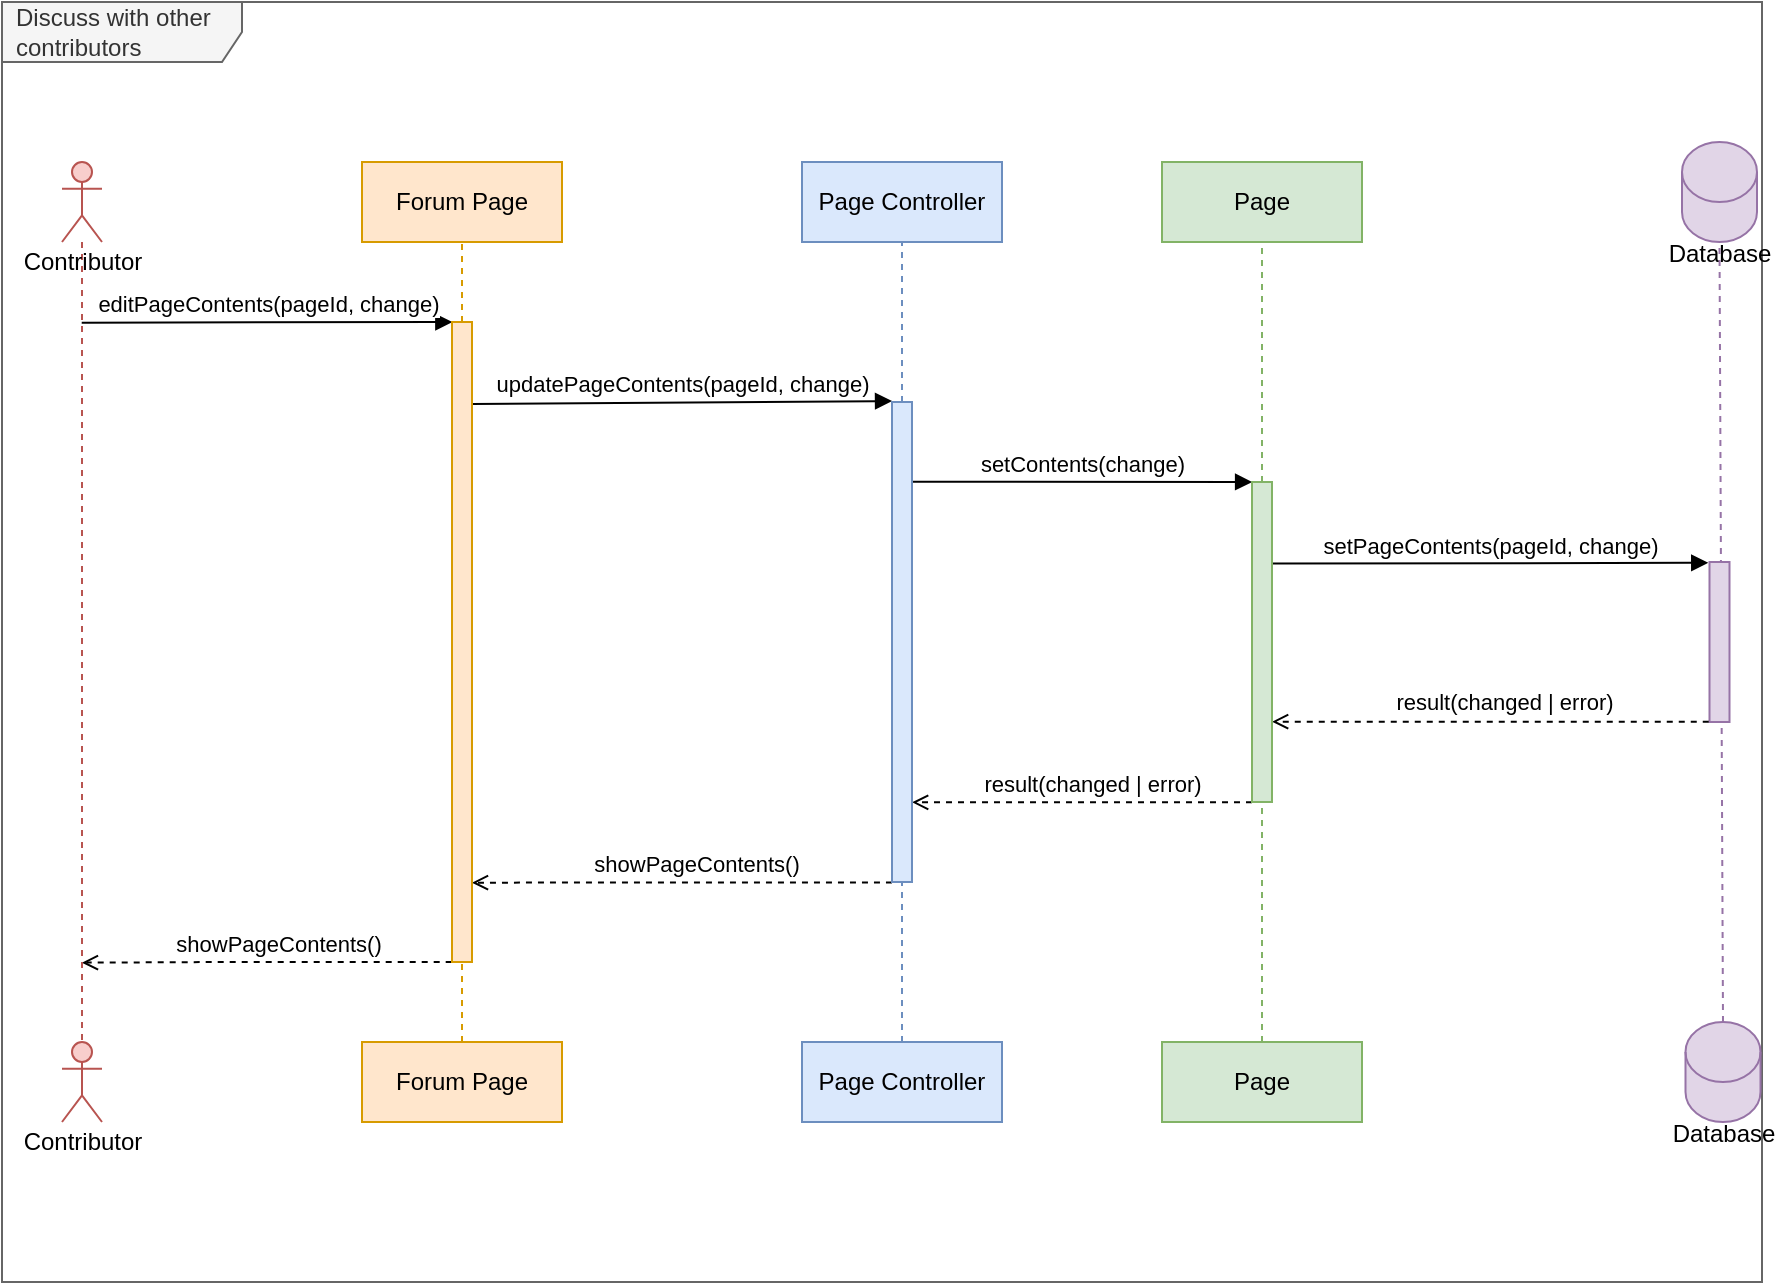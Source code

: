<mxfile pages="7">
    <diagram id="9YUfMd6E4KthZk4kom6o" name="Basic">
        <mxGraphModel dx="456" dy="402" grid="1" gridSize="10" guides="1" tooltips="1" connect="1" arrows="1" fold="1" page="1" pageScale="1" pageWidth="850" pageHeight="1100" math="0" shadow="0">
            <root>
                <mxCell id="0"/>
                <mxCell id="1" parent="0"/>
                <mxCell id="Al805DOzdkPpneg158_Z-1" value="Discuss with other contributors" style="shape=umlFrame;whiteSpace=wrap;html=1;width=120;height=30;boundedLbl=1;verticalAlign=middle;align=left;spacingLeft=5;fillColor=#f5f5f5;fontColor=#333333;strokeColor=#666666;" parent="1" vertex="1">
                    <mxGeometry x="40" y="40" width="880" height="640" as="geometry"/>
                </mxCell>
                <mxCell id="Al805DOzdkPpneg158_Z-17" value="updatePageContents(pageId, change)" style="html=1;verticalAlign=bottom;endArrow=block;rounded=0;exitX=1.003;exitY=0.128;exitDx=0;exitDy=0;exitPerimeter=0;entryX=0.003;entryY=-0.002;entryDx=0;entryDy=0;entryPerimeter=0;" parent="1" source="Brh_mnJi5IMDe2LUyWTu-10" target="Brh_mnJi5IMDe2LUyWTu-18" edge="1">
                    <mxGeometry x="-0.003" relative="1" as="geometry">
                        <mxPoint x="244.83" y="240.32" as="sourcePoint"/>
                        <mxPoint x="395" y="240.32" as="targetPoint"/>
                        <mxPoint as="offset"/>
                    </mxGeometry>
                </mxCell>
                <mxCell id="Al805DOzdkPpneg158_Z-23" style="edgeStyle=none;rounded=0;orthogonalLoop=1;jettySize=auto;html=1;endArrow=open;endFill=0;dashed=1;exitX=-0.015;exitY=1;exitDx=0;exitDy=0;exitPerimeter=0;entryX=0.495;entryY=1.001;entryDx=0;entryDy=0;entryPerimeter=0;" parent="1" source="Brh_mnJi5IMDe2LUyWTu-10" target="Brh_mnJi5IMDe2LUyWTu-5" edge="1">
                    <mxGeometry relative="1" as="geometry">
                        <Array as="points">
                            <mxPoint x="150" y="520"/>
                        </Array>
                        <mxPoint x="80" y="520" as="targetPoint"/>
                        <mxPoint x="235.11" y="519.36" as="sourcePoint"/>
                    </mxGeometry>
                </mxCell>
                <mxCell id="Al805DOzdkPpneg158_Z-30" value="showPageContents()" style="edgeLabel;html=1;align=center;verticalAlign=bottom;resizable=0;points=[];" parent="Al805DOzdkPpneg158_Z-23" vertex="1" connectable="0">
                    <mxGeometry x="-0.06" y="-1" relative="1" as="geometry">
                        <mxPoint as="offset"/>
                    </mxGeometry>
                </mxCell>
                <mxCell id="f-mqI0CYQHJbRvDZa1W0-10" value="setContents(change)" style="html=1;verticalAlign=bottom;endArrow=block;rounded=0;exitX=0.994;exitY=0.166;exitDx=0;exitDy=0;exitPerimeter=0;entryX=0.006;entryY=0;entryDx=0;entryDy=0;entryPerimeter=0;" parent="1" source="Brh_mnJi5IMDe2LUyWTu-18" target="Brh_mnJi5IMDe2LUyWTu-24" edge="1">
                    <mxGeometry x="0.001" relative="1" as="geometry">
                        <mxPoint x="404.87" y="279.6" as="sourcePoint"/>
                        <mxPoint x="555.09" y="280.16" as="targetPoint"/>
                        <mxPoint as="offset"/>
                    </mxGeometry>
                </mxCell>
                <mxCell id="f-mqI0CYQHJbRvDZa1W0-16" value="" style="group;verticalAlign=top;spacingTop=36;" parent="1" vertex="1" connectable="0">
                    <mxGeometry x="880" y="110" width="39.25" height="500" as="geometry"/>
                </mxCell>
                <mxCell id="f-mqI0CYQHJbRvDZa1W0-7" value="Database" style="shape=cylinder3;whiteSpace=wrap;html=1;boundedLbl=1;backgroundOutline=1;size=15;strokeColor=#9673A6;fillColor=#E1D5E7;verticalAlign=middle;spacingTop=36;" parent="f-mqI0CYQHJbRvDZa1W0-16" vertex="1">
                    <mxGeometry width="37.5" height="50" as="geometry"/>
                </mxCell>
                <mxCell id="f-mqI0CYQHJbRvDZa1W0-15" value="Database" style="shape=cylinder3;whiteSpace=wrap;html=1;boundedLbl=1;backgroundOutline=1;size=15;strokeColor=#9673A6;fillColor=#E1D5E7;spacingTop=36;" parent="f-mqI0CYQHJbRvDZa1W0-16" vertex="1">
                    <mxGeometry x="1.75" y="440" width="37.5" height="50" as="geometry"/>
                </mxCell>
                <mxCell id="f-mqI0CYQHJbRvDZa1W0-14" value="" style="endArrow=none;html=1;rounded=0;entryX=0.5;entryY=1;entryDx=0;entryDy=0;entryPerimeter=0;exitX=0.5;exitY=0;exitDx=0;exitDy=0;exitPerimeter=0;dashed=1;strokeColor=#9673A6;" parent="f-mqI0CYQHJbRvDZa1W0-16" source="f-mqI0CYQHJbRvDZa1W0-15" target="f-mqI0CYQHJbRvDZa1W0-7" edge="1">
                    <mxGeometry width="50" height="50" relative="1" as="geometry">
                        <mxPoint x="-191.25" y="200" as="sourcePoint"/>
                        <mxPoint x="-141.25" y="150" as="targetPoint"/>
                    </mxGeometry>
                </mxCell>
                <mxCell id="Al805DOzdkPpneg158_Z-13" value="" style="html=1;points=[];perimeter=orthogonalPerimeter;fillColor=#e1d5e7;strokeColor=#9673a6;" parent="f-mqI0CYQHJbRvDZa1W0-16" vertex="1">
                    <mxGeometry x="13.75" y="210" width="10" height="80" as="geometry"/>
                </mxCell>
                <mxCell id="hI0j3te1_Zp4ngGJVeRy-8" value="setPageContents(pageId, change)" style="html=1;verticalAlign=bottom;endArrow=block;rounded=0;exitX=0.992;exitY=0.255;exitDx=0;exitDy=0;exitPerimeter=0;entryX=-0.062;entryY=0.005;entryDx=0;entryDy=0;entryPerimeter=0;" parent="1" source="Brh_mnJi5IMDe2LUyWTu-24" target="Al805DOzdkPpneg158_Z-13" edge="1">
                    <mxGeometry x="0.001" relative="1" as="geometry">
                        <mxPoint x="565.4" y="320.48" as="sourcePoint"/>
                        <mxPoint x="710" y="320" as="targetPoint"/>
                        <mxPoint as="offset"/>
                    </mxGeometry>
                </mxCell>
                <mxCell id="hI0j3te1_Zp4ngGJVeRy-9" style="rounded=0;orthogonalLoop=1;jettySize=auto;html=1;endArrow=open;endFill=0;dashed=1;exitX=-0.002;exitY=1.001;exitDx=0;exitDy=0;exitPerimeter=0;entryX=0.998;entryY=0.876;entryDx=0;entryDy=0;entryPerimeter=0;" parent="1" source="Brh_mnJi5IMDe2LUyWTu-18" target="Brh_mnJi5IMDe2LUyWTu-10" edge="1">
                    <mxGeometry relative="1" as="geometry">
                        <mxPoint x="245.06" y="480.32" as="targetPoint"/>
                        <mxPoint x="395.12" y="479.52" as="sourcePoint"/>
                    </mxGeometry>
                </mxCell>
                <mxCell id="hI0j3te1_Zp4ngGJVeRy-10" value="showPageContents()" style="edgeLabel;html=1;align=center;verticalAlign=bottom;resizable=0;points=[];" parent="hI0j3te1_Zp4ngGJVeRy-9" vertex="1" connectable="0">
                    <mxGeometry x="-0.06" y="-1" relative="1" as="geometry">
                        <mxPoint as="offset"/>
                    </mxGeometry>
                </mxCell>
                <mxCell id="hI0j3te1_Zp4ngGJVeRy-11" style="rounded=0;orthogonalLoop=1;jettySize=auto;html=1;endArrow=open;endFill=0;dashed=1;exitX=0;exitY=1.001;exitDx=0;exitDy=0;exitPerimeter=0;entryX=1.005;entryY=0.834;entryDx=0;entryDy=0;entryPerimeter=0;" parent="1" source="Brh_mnJi5IMDe2LUyWTu-24" target="Brh_mnJi5IMDe2LUyWTu-18" edge="1">
                    <mxGeometry relative="1" as="geometry">
                        <mxPoint x="404.96" y="440.16" as="targetPoint"/>
                        <mxPoint x="554.96" y="440" as="sourcePoint"/>
                    </mxGeometry>
                </mxCell>
                <mxCell id="hI0j3te1_Zp4ngGJVeRy-12" value="&lt;span style=&quot;color: rgb(0, 0, 0);&quot;&gt;result(changed | error)&lt;/span&gt;" style="edgeLabel;html=1;align=center;verticalAlign=bottom;resizable=0;points=[];" parent="hI0j3te1_Zp4ngGJVeRy-11" vertex="1" connectable="0">
                    <mxGeometry x="-0.06" y="-1" relative="1" as="geometry">
                        <mxPoint as="offset"/>
                    </mxGeometry>
                </mxCell>
                <mxCell id="hI0j3te1_Zp4ngGJVeRy-13" style="rounded=0;orthogonalLoop=1;jettySize=auto;html=1;endArrow=open;endFill=0;dashed=1;exitX=-0.037;exitY=0.998;exitDx=0;exitDy=0;exitPerimeter=0;entryX=1.004;entryY=0.749;entryDx=0;entryDy=0;entryPerimeter=0;" parent="1" source="Al805DOzdkPpneg158_Z-13" target="Brh_mnJi5IMDe2LUyWTu-24" edge="1">
                    <mxGeometry relative="1" as="geometry">
                        <mxPoint x="564.85" y="400" as="targetPoint"/>
                        <mxPoint x="715" y="400" as="sourcePoint"/>
                    </mxGeometry>
                </mxCell>
                <mxCell id="hI0j3te1_Zp4ngGJVeRy-14" value="result(changed | error)" style="edgeLabel;html=1;align=center;verticalAlign=bottom;resizable=0;points=[];" parent="hI0j3te1_Zp4ngGJVeRy-13" vertex="1" connectable="0">
                    <mxGeometry x="-0.06" y="-1" relative="1" as="geometry">
                        <mxPoint as="offset"/>
                    </mxGeometry>
                </mxCell>
                <mxCell id="RKpe-7u0rJ-MWehzNpvw-4" value="" style="group" parent="1" vertex="1" connectable="0">
                    <mxGeometry x="70" y="110" width="20" height="480" as="geometry"/>
                </mxCell>
                <mxCell id="Brh_mnJi5IMDe2LUyWTu-6" value="" style="group" parent="RKpe-7u0rJ-MWehzNpvw-4" vertex="1" connectable="0">
                    <mxGeometry y="10" width="20" height="480" as="geometry"/>
                </mxCell>
                <mxCell id="RKpe-7u0rJ-MWehzNpvw-3" value="" style="endArrow=none;html=1;rounded=0;entryX=0.5;entryY=0;entryDx=0;entryDy=0;entryPerimeter=0;dashed=1;strokeColor=#B85450;" parent="Brh_mnJi5IMDe2LUyWTu-6" source="Al805DOzdkPpneg158_Z-26" target="RKpe-7u0rJ-MWehzNpvw-2" edge="1">
                    <mxGeometry width="50" height="50" relative="1" as="geometry">
                        <mxPoint x="100" y="270" as="sourcePoint"/>
                        <mxPoint x="150" y="220" as="targetPoint"/>
                    </mxGeometry>
                </mxCell>
                <mxCell id="RKpe-7u0rJ-MWehzNpvw-2" value="Contributor" style="shape=umlActor;verticalLabelPosition=middle;verticalAlign=top;html=1;outlineConnect=0;strokeColor=light-dark(#B85450,#D7817E);fillColor=light-dark(#F8CECC,#512D2B);labelPosition=center;align=center;spacingTop=36;" parent="Brh_mnJi5IMDe2LUyWTu-6" vertex="1">
                    <mxGeometry y="440" width="20" height="40" as="geometry"/>
                </mxCell>
                <mxCell id="Al805DOzdkPpneg158_Z-26" value="Contributor" style="shape=umlActor;verticalLabelPosition=middle;verticalAlign=top;html=1;outlineConnect=0;strokeColor=light-dark(#B85450,#D7817E);fillColor=light-dark(#F8CECC,#512D2B);labelPosition=center;align=center;spacingTop=36;" parent="Brh_mnJi5IMDe2LUyWTu-6" vertex="1">
                    <mxGeometry width="20" height="40" as="geometry"/>
                </mxCell>
                <mxCell id="Brh_mnJi5IMDe2LUyWTu-5" value="&lt;span style=&quot;color: rgba(0, 0, 0, 0); font-family: monospace; font-size: 0px; text-align: start;&quot;&gt;%3CmxGraphModel%3E%3Croot%3E%3CmxCell%20id%3D%220%22%2F%3E%3CmxCell%20id%3D%221%22%20parent%3D%220%22%2F%3E%3CmxCell%20id%3D%222%22%20value%3D%22%5Bmessage%5D%22%20style%3D%22html%3D1%3BverticalAlign%3Dbottom%3BendArrow%3Dblock%3Brounded%3D0%3BexitX%3D0.983%3BexitY%3D0.126%3BexitDx%3D0%3BexitDy%3D0%3BexitPerimeter%3D0%3B%22%20edge%3D%221%22%20parent%3D%221%22%3E%3CmxGeometry%20x%3D%220.001%22%20relative%3D%221%22%20as%3D%22geometry%22%3E%3CmxPoint%20x%3D%22325%22%20y%3D%22240%22%20as%3D%22sourcePoint%22%2F%3E%3CmxPoint%20x%3D%22475%22%20y%3D%22240%22%20as%3D%22targetPoint%22%2F%3E%3CmxPoint%20as%3D%22offset%22%2F%3E%3C%2FmxGeometry%3E%3C%2FmxCell%3E%3C%2Froot%3E%3C%2FmxGraphModel%3E&lt;/span&gt;" style="html=1;points=[];perimeter=orthogonalPerimeter;fillColor=#FFE6CC00;strokeColor=#D79B0000;" parent="Brh_mnJi5IMDe2LUyWTu-6" vertex="1">
                    <mxGeometry x="5" y="80" width="10" height="320" as="geometry"/>
                </mxCell>
                <mxCell id="Brh_mnJi5IMDe2LUyWTu-4" value="editPageContents(pageId, change)" style="html=1;verticalAlign=bottom;endArrow=block;rounded=0;entryX=0.018;entryY=0;entryDx=0;entryDy=0;entryPerimeter=0;exitX=0.486;exitY=0.001;exitDx=0;exitDy=0;exitPerimeter=0;" parent="1" source="Brh_mnJi5IMDe2LUyWTu-5" target="Brh_mnJi5IMDe2LUyWTu-10" edge="1">
                    <mxGeometry x="0.001" relative="1" as="geometry">
                        <mxPoint x="80" y="200" as="sourcePoint"/>
                        <mxPoint x="235.42" y="199.36" as="targetPoint"/>
                        <mxPoint as="offset"/>
                    </mxGeometry>
                </mxCell>
                <mxCell id="Brh_mnJi5IMDe2LUyWTu-12" value="" style="group" parent="1" vertex="1" connectable="0">
                    <mxGeometry x="220" y="120" width="100" height="560" as="geometry"/>
                </mxCell>
                <mxCell id="Brh_mnJi5IMDe2LUyWTu-7" value="Forum Page" style="rounded=0;whiteSpace=wrap;html=1;strokeColor=#D79B00;fillColor=#FFE6CC;" parent="Brh_mnJi5IMDe2LUyWTu-12" vertex="1">
                    <mxGeometry width="100" height="40" as="geometry"/>
                </mxCell>
                <mxCell id="Brh_mnJi5IMDe2LUyWTu-8" value="Forum Page" style="rounded=0;whiteSpace=wrap;html=1;strokeColor=#D79B00;fillColor=#FFE6CC;" parent="Brh_mnJi5IMDe2LUyWTu-12" vertex="1">
                    <mxGeometry y="440" width="100" height="40" as="geometry"/>
                </mxCell>
                <mxCell id="Brh_mnJi5IMDe2LUyWTu-9" value="" style="endArrow=none;html=1;rounded=0;entryX=0.5;entryY=1;entryDx=0;entryDy=0;exitX=0.5;exitY=0;exitDx=0;exitDy=0;strokeColor=#D79B00;dashed=1;" parent="Brh_mnJi5IMDe2LUyWTu-12" source="Brh_mnJi5IMDe2LUyWTu-10" target="Brh_mnJi5IMDe2LUyWTu-7" edge="1">
                    <mxGeometry width="50" height="50" relative="1" as="geometry">
                        <mxPoint x="40" y="500" as="sourcePoint"/>
                        <mxPoint x="90" y="450" as="targetPoint"/>
                    </mxGeometry>
                </mxCell>
                <mxCell id="Brh_mnJi5IMDe2LUyWTu-11" value="" style="endArrow=none;html=1;rounded=0;entryX=0.5;entryY=1;entryDx=0;entryDy=0;exitX=0.5;exitY=0;exitDx=0;exitDy=0;strokeColor=#D79B00;dashed=1;" parent="Brh_mnJi5IMDe2LUyWTu-12" source="Brh_mnJi5IMDe2LUyWTu-8" target="Brh_mnJi5IMDe2LUyWTu-10" edge="1">
                    <mxGeometry width="50" height="50" relative="1" as="geometry">
                        <mxPoint x="50" y="520" as="sourcePoint"/>
                        <mxPoint x="50" y="460" as="targetPoint"/>
                    </mxGeometry>
                </mxCell>
                <mxCell id="Brh_mnJi5IMDe2LUyWTu-10" value="&lt;span style=&quot;color: rgba(237, 237, 237, 0); font-family: monospace; font-size: 0px; text-align: start;&quot;&gt;%3CmxGraphModel%3E%3Croot%3E%3CmxCell%20id%3D%220%22%2F%3E%3CmxCell%20id%3D%221%22%20parent%3D%220%22%2F%3E%3CmxCell%20id%3D%222%22%20value%3D%22%5Bmessage%5D%22%20style%3D%22html%3D1%3BverticalAlign%3Dbottom%3BendArrow%3Dblock%3Brounded%3D0%3BexitX%3D0.983%3BexitY%3D0.126%3BexitDx%3D0%3BexitDy%3D0%3BexitPerimeter%3D0%3B%22%20edge%3D%221%22%20parent%3D%221%22%3E%3CmxGeometry%20x%3D%220.001%22%20relative%3D%221%22%20as%3D%22geometry%22%3E%3CmxPoint%20x%3D%22325%22%20y%3D%22240%22%20as%3D%22sourcePoint%22%2F%3E%3CmxPoint%20x%3D%22475%22%20y%3D%22240%22%20as%3D%22targetPoint%22%2F%3E%3CmxPoint%20as%3D%22offset%22%2F%3E%3C%2FmxGeometry%3E%3C%2FmxCell%3E%3C%2Froot%3E%3C%2FmxGraphModel%3E&lt;/span&gt;" style="html=1;points=[];perimeter=orthogonalPerimeter;fillColor=#ffe6cc;strokeColor=#d79b00;" parent="Brh_mnJi5IMDe2LUyWTu-12" vertex="1">
                    <mxGeometry x="45" y="80" width="10" height="320" as="geometry"/>
                </mxCell>
                <mxCell id="Brh_mnJi5IMDe2LUyWTu-13" value="" style="group" parent="1" vertex="1" connectable="0">
                    <mxGeometry x="440" y="120" width="100" height="560" as="geometry"/>
                </mxCell>
                <mxCell id="Brh_mnJi5IMDe2LUyWTu-14" value="Page Controller" style="rounded=0;whiteSpace=wrap;html=1;strokeColor=#6C8EBF;fillColor=#DAE8FC;" parent="Brh_mnJi5IMDe2LUyWTu-13" vertex="1">
                    <mxGeometry width="100" height="40" as="geometry"/>
                </mxCell>
                <mxCell id="Brh_mnJi5IMDe2LUyWTu-15" value="Page Controller" style="rounded=0;whiteSpace=wrap;html=1;strokeColor=#6C8EBF;fillColor=#DAE8FC;" parent="Brh_mnJi5IMDe2LUyWTu-13" vertex="1">
                    <mxGeometry y="440" width="100" height="40" as="geometry"/>
                </mxCell>
                <mxCell id="Brh_mnJi5IMDe2LUyWTu-16" value="" style="endArrow=none;html=1;rounded=0;entryX=0.5;entryY=1;entryDx=0;entryDy=0;exitX=0.5;exitY=0;exitDx=0;exitDy=0;strokeColor=#6C8EBF;dashed=1;" parent="Brh_mnJi5IMDe2LUyWTu-13" source="Brh_mnJi5IMDe2LUyWTu-18" target="Brh_mnJi5IMDe2LUyWTu-14" edge="1">
                    <mxGeometry width="50" height="50" relative="1" as="geometry">
                        <mxPoint x="40" y="500" as="sourcePoint"/>
                        <mxPoint x="90" y="450" as="targetPoint"/>
                    </mxGeometry>
                </mxCell>
                <mxCell id="Brh_mnJi5IMDe2LUyWTu-17" value="" style="endArrow=none;html=1;rounded=0;entryX=0.5;entryY=1;entryDx=0;entryDy=0;exitX=0.5;exitY=0;exitDx=0;exitDy=0;strokeColor=#6C8EBF;dashed=1;" parent="Brh_mnJi5IMDe2LUyWTu-13" source="Brh_mnJi5IMDe2LUyWTu-15" target="Brh_mnJi5IMDe2LUyWTu-18" edge="1">
                    <mxGeometry width="50" height="50" relative="1" as="geometry">
                        <mxPoint x="50" y="520" as="sourcePoint"/>
                        <mxPoint x="50" y="460" as="targetPoint"/>
                    </mxGeometry>
                </mxCell>
                <mxCell id="Brh_mnJi5IMDe2LUyWTu-18" value="&lt;span style=&quot;color: rgba(237, 237, 237, 0); font-family: monospace; font-size: 0px; text-align: start;&quot;&gt;%3CmxGraphModel%3E%3Croot%3E%3CmxCell%20id%3D%220%22%2F%3E%3CmxCell%20id%3D%221%22%20parent%3D%220%22%2F%3E%3CmxCell%20id%3D%222%22%20value%3D%22%5Bmessage%5D%22%20style%3D%22html%3D1%3BverticalAlign%3Dbottom%3BendArrow%3Dblock%3Brounded%3D0%3BexitX%3D0.983%3BexitY%3D0.126%3BexitDx%3D0%3BexitDy%3D0%3BexitPerimeter%3D0%3B%22%20edge%3D%221%22%20parent%3D%221%22%3E%3CmxGeometry%20x%3D%220.001%22%20relative%3D%221%22%20as%3D%22geometry%22%3E%3CmxPoint%20x%3D%22325%22%20y%3D%22240%22%20as%3D%22sourcePoint%22%2F%3E%3CmxPoint%20x%3D%22475%22%20y%3D%22240%22%20as%3D%22targetPoint%22%2F%3E%3CmxPoint%20as%3D%22offset%22%2F%3E%3C%2FmxGeometry%3E%3C%2FmxCell%3E%3C%2Froot%3E%3C%2FmxGraphModel%3E&lt;/span&gt;" style="html=1;points=[];perimeter=orthogonalPerimeter;fillColor=#DAE8FC;strokeColor=#6C8EBF;" parent="Brh_mnJi5IMDe2LUyWTu-13" vertex="1">
                    <mxGeometry x="45" y="120" width="10" height="240" as="geometry"/>
                </mxCell>
                <mxCell id="Brh_mnJi5IMDe2LUyWTu-19" value="" style="group" parent="1" vertex="1" connectable="0">
                    <mxGeometry x="620" y="120" width="100" height="560" as="geometry"/>
                </mxCell>
                <mxCell id="Brh_mnJi5IMDe2LUyWTu-20" value="Page" style="rounded=0;whiteSpace=wrap;html=1;strokeColor=#82B366;fillColor=#D5E8D4;" parent="Brh_mnJi5IMDe2LUyWTu-19" vertex="1">
                    <mxGeometry width="100" height="40" as="geometry"/>
                </mxCell>
                <mxCell id="Brh_mnJi5IMDe2LUyWTu-21" value="Page" style="rounded=0;whiteSpace=wrap;html=1;strokeColor=#82B366;fillColor=#D5E8D4;" parent="Brh_mnJi5IMDe2LUyWTu-19" vertex="1">
                    <mxGeometry y="440" width="100" height="40" as="geometry"/>
                </mxCell>
                <mxCell id="Brh_mnJi5IMDe2LUyWTu-22" value="" style="endArrow=none;html=1;rounded=0;entryX=0.5;entryY=1;entryDx=0;entryDy=0;exitX=0.5;exitY=0;exitDx=0;exitDy=0;strokeColor=#82B366;dashed=1;" parent="Brh_mnJi5IMDe2LUyWTu-19" source="Brh_mnJi5IMDe2LUyWTu-24" target="Brh_mnJi5IMDe2LUyWTu-20" edge="1">
                    <mxGeometry width="50" height="50" relative="1" as="geometry">
                        <mxPoint x="40" y="500" as="sourcePoint"/>
                        <mxPoint x="90" y="450" as="targetPoint"/>
                    </mxGeometry>
                </mxCell>
                <mxCell id="Brh_mnJi5IMDe2LUyWTu-23" value="" style="endArrow=none;html=1;rounded=0;entryX=0.5;entryY=1;entryDx=0;entryDy=0;exitX=0.5;exitY=0;exitDx=0;exitDy=0;strokeColor=#82B366;dashed=1;" parent="Brh_mnJi5IMDe2LUyWTu-19" source="Brh_mnJi5IMDe2LUyWTu-21" target="Brh_mnJi5IMDe2LUyWTu-24" edge="1">
                    <mxGeometry width="50" height="50" relative="1" as="geometry">
                        <mxPoint x="50" y="520" as="sourcePoint"/>
                        <mxPoint x="50" y="460" as="targetPoint"/>
                    </mxGeometry>
                </mxCell>
                <mxCell id="Brh_mnJi5IMDe2LUyWTu-24" value="&lt;span style=&quot;color: rgba(237, 237, 237, 0); font-family: monospace; font-size: 0px; text-align: start;&quot;&gt;%3CmxGraphModel%3E%3Croot%3E%3CmxCell%20id%3D%220%22%2F%3E%3CmxCell%20id%3D%221%22%20parent%3D%220%22%2F%3E%3CmxCell%20id%3D%222%22%20value%3D%22%5Bmessage%5D%22%20style%3D%22html%3D1%3BverticalAlign%3Dbottom%3BendArrow%3Dblock%3Brounded%3D0%3BexitX%3D0.983%3BexitY%3D0.126%3BexitDx%3D0%3BexitDy%3D0%3BexitPerimeter%3D0%3B%22%20edge%3D%221%22%20parent%3D%221%22%3E%3CmxGeometry%20x%3D%220.001%22%20relative%3D%221%22%20as%3D%22geometry%22%3E%3CmxPoint%20x%3D%22325%22%20y%3D%22240%22%20as%3D%22sourcePoint%22%2F%3E%3CmxPoint%20x%3D%22475%22%20y%3D%22240%22%20as%3D%22targetPoint%22%2F%3E%3CmxPoint%20as%3D%22offset%22%2F%3E%3C%2FmxGeometry%3E%3C%2FmxCell%3E%3C%2Froot%3E%3C%2FmxGraphModel%3E&lt;/span&gt;" style="html=1;points=[];perimeter=orthogonalPerimeter;fillColor=#D5E8D4;strokeColor=#82B366;" parent="Brh_mnJi5IMDe2LUyWTu-19" vertex="1">
                    <mxGeometry x="45" y="160" width="10" height="160" as="geometry"/>
                </mxCell>
            </root>
        </mxGraphModel>
    </diagram>
    <diagram name="Self Loops" id="LiElEN3oWiDO9pWh5KYw">
        <mxGraphModel dx="579" dy="402" grid="1" gridSize="10" guides="1" tooltips="1" connect="1" arrows="1" fold="1" page="1" pageScale="1" pageWidth="850" pageHeight="1100" math="0" shadow="0">
            <root>
                <mxCell id="mJ60ytqAAx1X_pMdLTKa-0"/>
                <mxCell id="mJ60ytqAAx1X_pMdLTKa-1" parent="mJ60ytqAAx1X_pMdLTKa-0"/>
                <mxCell id="I6yM09CKQB9qnqhZAWwM-0" value="[use case name]" style="shape=umlFrame;whiteSpace=wrap;html=1;width=120;height=30;boundedLbl=1;verticalAlign=middle;align=left;spacingLeft=5;fillColor=#f5f5f5;fontColor=#333333;strokeColor=#666666;" parent="mJ60ytqAAx1X_pMdLTKa-1" vertex="1">
                    <mxGeometry x="40" y="40" width="760" height="680" as="geometry"/>
                </mxCell>
                <mxCell id="I6yM09CKQB9qnqhZAWwM-1" value="[message]" style="html=1;verticalAlign=bottom;endArrow=block;rounded=0;exitX=1;exitY=0.112;exitDx=0;exitDy=0;exitPerimeter=0;entryX=0.003;entryY=-0.002;entryDx=0;entryDy=0;entryPerimeter=0;" parent="mJ60ytqAAx1X_pMdLTKa-1" source="I6yM09CKQB9qnqhZAWwM-29" target="I6yM09CKQB9qnqhZAWwM-35" edge="1">
                    <mxGeometry x="0.004" relative="1" as="geometry">
                        <mxPoint x="244.83" y="280.32" as="sourcePoint"/>
                        <mxPoint x="395" y="280.32" as="targetPoint"/>
                        <mxPoint as="offset"/>
                    </mxGeometry>
                </mxCell>
                <mxCell id="I6yM09CKQB9qnqhZAWwM-2" style="edgeStyle=none;rounded=0;orthogonalLoop=1;jettySize=auto;html=1;endArrow=open;endFill=0;dashed=1;exitX=-0.015;exitY=1;exitDx=0;exitDy=0;exitPerimeter=0;entryX=0.495;entryY=1.001;entryDx=0;entryDy=0;entryPerimeter=0;" parent="mJ60ytqAAx1X_pMdLTKa-1" source="I6yM09CKQB9qnqhZAWwM-29" target="I6yM09CKQB9qnqhZAWwM-22" edge="1">
                    <mxGeometry relative="1" as="geometry">
                        <Array as="points">
                            <mxPoint x="150" y="560"/>
                        </Array>
                        <mxPoint x="80" y="560" as="targetPoint"/>
                        <mxPoint x="235.11" y="559.36" as="sourcePoint"/>
                    </mxGeometry>
                </mxCell>
                <mxCell id="I6yM09CKQB9qnqhZAWwM-3" value="[message]" style="edgeLabel;html=1;align=center;verticalAlign=bottom;resizable=0;points=[];" parent="I6yM09CKQB9qnqhZAWwM-2" vertex="1" connectable="0">
                    <mxGeometry x="-0.06" y="-1" relative="1" as="geometry">
                        <mxPoint as="offset"/>
                    </mxGeometry>
                </mxCell>
                <mxCell id="I6yM09CKQB9qnqhZAWwM-4" value="[message]" style="html=1;verticalAlign=bottom;endArrow=block;rounded=0;exitX=1;exitY=0.286;exitDx=0;exitDy=0;exitPerimeter=0;entryX=0.006;entryY=0;entryDx=0;entryDy=0;entryPerimeter=0;" parent="mJ60ytqAAx1X_pMdLTKa-1" source="I6yM09CKQB9qnqhZAWwM-35" target="I6yM09CKQB9qnqhZAWwM-41" edge="1">
                    <mxGeometry x="0.001" relative="1" as="geometry">
                        <mxPoint x="404.87" y="319.6" as="sourcePoint"/>
                        <mxPoint x="555.09" y="320.16" as="targetPoint"/>
                        <mxPoint as="offset"/>
                    </mxGeometry>
                </mxCell>
                <mxCell id="I6yM09CKQB9qnqhZAWwM-5" value="" style="group;verticalAlign=top;spacingTop=36;" parent="mJ60ytqAAx1X_pMdLTKa-1" vertex="1" connectable="0">
                    <mxGeometry x="700" y="150" width="39.25" height="500" as="geometry"/>
                </mxCell>
                <mxCell id="I6yM09CKQB9qnqhZAWwM-7" value="Database" style="shape=cylinder3;whiteSpace=wrap;html=1;boundedLbl=1;backgroundOutline=1;size=15;strokeColor=#9673A6;fillColor=#E1D5E7;spacingTop=36;" parent="I6yM09CKQB9qnqhZAWwM-5" vertex="1">
                    <mxGeometry x="1.75" y="440" width="37.5" height="50" as="geometry"/>
                </mxCell>
                <mxCell id="I6yM09CKQB9qnqhZAWwM-9" value="" style="html=1;points=[];perimeter=orthogonalPerimeter;fillColor=#e1d5e7;strokeColor=#9673a6;" parent="I6yM09CKQB9qnqhZAWwM-5" vertex="1">
                    <mxGeometry x="13.75" y="210" width="10" height="80" as="geometry"/>
                </mxCell>
                <mxCell id="I6yM09CKQB9qnqhZAWwM-10" value="[message]" style="html=1;verticalAlign=bottom;endArrow=block;rounded=0;exitX=0.992;exitY=0.255;exitDx=0;exitDy=0;exitPerimeter=0;entryX=-0.062;entryY=0.005;entryDx=0;entryDy=0;entryPerimeter=0;" parent="mJ60ytqAAx1X_pMdLTKa-1" source="I6yM09CKQB9qnqhZAWwM-41" target="I6yM09CKQB9qnqhZAWwM-9" edge="1">
                    <mxGeometry x="0.001" relative="1" as="geometry">
                        <mxPoint x="565.4" y="360.48" as="sourcePoint"/>
                        <mxPoint x="710" y="360" as="targetPoint"/>
                        <mxPoint as="offset"/>
                    </mxGeometry>
                </mxCell>
                <mxCell id="I6yM09CKQB9qnqhZAWwM-11" style="rounded=0;orthogonalLoop=1;jettySize=auto;html=1;endArrow=open;endFill=0;dashed=1;exitX=-0.002;exitY=1.001;exitDx=0;exitDy=0;exitPerimeter=0;entryX=1.001;entryY=0.889;entryDx=0;entryDy=0;entryPerimeter=0;" parent="mJ60ytqAAx1X_pMdLTKa-1" source="I6yM09CKQB9qnqhZAWwM-35" target="I6yM09CKQB9qnqhZAWwM-29" edge="1">
                    <mxGeometry relative="1" as="geometry">
                        <mxPoint x="245.06" y="520.32" as="targetPoint"/>
                        <mxPoint x="395.12" y="519.52" as="sourcePoint"/>
                    </mxGeometry>
                </mxCell>
                <mxCell id="I6yM09CKQB9qnqhZAWwM-12" value="[message]" style="edgeLabel;html=1;align=center;verticalAlign=bottom;resizable=0;points=[];" parent="I6yM09CKQB9qnqhZAWwM-11" vertex="1" connectable="0">
                    <mxGeometry x="-0.06" y="-1" relative="1" as="geometry">
                        <mxPoint as="offset"/>
                    </mxGeometry>
                </mxCell>
                <mxCell id="I6yM09CKQB9qnqhZAWwM-13" style="rounded=0;orthogonalLoop=1;jettySize=auto;html=1;endArrow=open;endFill=0;dashed=1;exitX=0;exitY=1.001;exitDx=0;exitDy=0;exitPerimeter=0;entryX=1;entryY=0.857;entryDx=0;entryDy=0;entryPerimeter=0;" parent="mJ60ytqAAx1X_pMdLTKa-1" source="I6yM09CKQB9qnqhZAWwM-41" target="I6yM09CKQB9qnqhZAWwM-35" edge="1">
                    <mxGeometry relative="1" as="geometry">
                        <mxPoint x="404.96" y="480.16" as="targetPoint"/>
                        <mxPoint x="554.96" y="480" as="sourcePoint"/>
                    </mxGeometry>
                </mxCell>
                <mxCell id="I6yM09CKQB9qnqhZAWwM-14" value="[message]" style="edgeLabel;html=1;align=center;verticalAlign=bottom;resizable=0;points=[];" parent="I6yM09CKQB9qnqhZAWwM-13" vertex="1" connectable="0">
                    <mxGeometry x="-0.06" y="-1" relative="1" as="geometry">
                        <mxPoint as="offset"/>
                    </mxGeometry>
                </mxCell>
                <mxCell id="I6yM09CKQB9qnqhZAWwM-15" style="rounded=0;orthogonalLoop=1;jettySize=auto;html=1;endArrow=open;endFill=0;dashed=1;exitX=-0.037;exitY=0.998;exitDx=0;exitDy=0;exitPerimeter=0;entryX=1.004;entryY=0.749;entryDx=0;entryDy=0;entryPerimeter=0;" parent="mJ60ytqAAx1X_pMdLTKa-1" source="I6yM09CKQB9qnqhZAWwM-9" target="I6yM09CKQB9qnqhZAWwM-41" edge="1">
                    <mxGeometry relative="1" as="geometry">
                        <mxPoint x="564.85" y="440" as="targetPoint"/>
                        <mxPoint x="715" y="440" as="sourcePoint"/>
                    </mxGeometry>
                </mxCell>
                <mxCell id="I6yM09CKQB9qnqhZAWwM-16" value="[message]" style="edgeLabel;html=1;align=center;verticalAlign=bottom;resizable=0;points=[];" parent="I6yM09CKQB9qnqhZAWwM-15" vertex="1" connectable="0">
                    <mxGeometry x="-0.06" y="-1" relative="1" as="geometry">
                        <mxPoint as="offset"/>
                    </mxGeometry>
                </mxCell>
                <mxCell id="I6yM09CKQB9qnqhZAWwM-17" value="" style="group" parent="mJ60ytqAAx1X_pMdLTKa-1" vertex="1" connectable="0">
                    <mxGeometry x="70" y="150" width="20" height="480" as="geometry"/>
                </mxCell>
                <mxCell id="I6yM09CKQB9qnqhZAWwM-18" value="" style="group" parent="I6yM09CKQB9qnqhZAWwM-17" vertex="1" connectable="0">
                    <mxGeometry y="10" width="20" height="480" as="geometry"/>
                </mxCell>
                <mxCell id="I6yM09CKQB9qnqhZAWwM-20" value="[Actor]" style="shape=umlActor;verticalLabelPosition=middle;verticalAlign=top;html=1;outlineConnect=0;strokeColor=light-dark(#B85450,#D7817E);fillColor=light-dark(#F8CECC,#512D2B);labelPosition=center;align=center;spacingTop=36;" parent="I6yM09CKQB9qnqhZAWwM-18" vertex="1">
                    <mxGeometry y="440" width="20" height="40" as="geometry"/>
                </mxCell>
                <mxCell id="I6yM09CKQB9qnqhZAWwM-22" value="&lt;span style=&quot;color: rgba(0, 0, 0, 0); font-family: monospace; font-size: 0px; text-align: start;&quot;&gt;%3CmxGraphModel%3E%3Croot%3E%3CmxCell%20id%3D%220%22%2F%3E%3CmxCell%20id%3D%221%22%20parent%3D%220%22%2F%3E%3CmxCell%20id%3D%222%22%20value%3D%22%5Bmessage%5D%22%20style%3D%22html%3D1%3BverticalAlign%3Dbottom%3BendArrow%3Dblock%3Brounded%3D0%3BexitX%3D0.983%3BexitY%3D0.126%3BexitDx%3D0%3BexitDy%3D0%3BexitPerimeter%3D0%3B%22%20edge%3D%221%22%20parent%3D%221%22%3E%3CmxGeometry%20x%3D%220.001%22%20relative%3D%221%22%20as%3D%22geometry%22%3E%3CmxPoint%20x%3D%22325%22%20y%3D%22240%22%20as%3D%22sourcePoint%22%2F%3E%3CmxPoint%20x%3D%22475%22%20y%3D%22240%22%20as%3D%22targetPoint%22%2F%3E%3CmxPoint%20as%3D%22offset%22%2F%3E%3C%2FmxGeometry%3E%3C%2FmxCell%3E%3C%2Froot%3E%3C%2FmxGraphModel%3E&lt;/span&gt;" style="html=1;points=[];perimeter=orthogonalPerimeter;fillColor=#FFE6CC00;strokeColor=#D79B0000;" parent="I6yM09CKQB9qnqhZAWwM-18" vertex="1">
                    <mxGeometry x="5" y="40" width="10" height="360" as="geometry"/>
                </mxCell>
                <mxCell id="I6yM09CKQB9qnqhZAWwM-23" value="[message]" style="html=1;verticalAlign=bottom;endArrow=block;rounded=0;entryX=0.018;entryY=0;entryDx=0;entryDy=0;entryPerimeter=0;exitX=0.488;exitY=0.002;exitDx=0;exitDy=0;exitPerimeter=0;" parent="mJ60ytqAAx1X_pMdLTKa-1" source="I6yM09CKQB9qnqhZAWwM-22" target="I6yM09CKQB9qnqhZAWwM-29" edge="1">
                    <mxGeometry x="0.001" relative="1" as="geometry">
                        <mxPoint x="80" y="240" as="sourcePoint"/>
                        <mxPoint x="235.42" y="239.36" as="targetPoint"/>
                        <mxPoint as="offset"/>
                    </mxGeometry>
                </mxCell>
                <mxCell id="I6yM09CKQB9qnqhZAWwM-24" value="" style="group" parent="mJ60ytqAAx1X_pMdLTKa-1" vertex="1" connectable="0">
                    <mxGeometry x="190" y="160" width="100" height="560" as="geometry"/>
                </mxCell>
                <mxCell id="I6yM09CKQB9qnqhZAWwM-26" value="[View]" style="rounded=0;whiteSpace=wrap;html=1;strokeColor=#D79B00;fillColor=#FFE6CC;" parent="I6yM09CKQB9qnqhZAWwM-24" vertex="1">
                    <mxGeometry y="440" width="100" height="40" as="geometry"/>
                </mxCell>
                <mxCell id="I6yM09CKQB9qnqhZAWwM-28" value="" style="endArrow=none;html=1;rounded=0;entryX=0.5;entryY=1;entryDx=0;entryDy=0;exitX=0.5;exitY=0;exitDx=0;exitDy=0;strokeColor=#D79B00;dashed=1;" parent="I6yM09CKQB9qnqhZAWwM-24" source="I6yM09CKQB9qnqhZAWwM-26" target="I6yM09CKQB9qnqhZAWwM-29" edge="1">
                    <mxGeometry width="50" height="50" relative="1" as="geometry">
                        <mxPoint x="50" y="520" as="sourcePoint"/>
                        <mxPoint x="50" y="460" as="targetPoint"/>
                    </mxGeometry>
                </mxCell>
                <mxCell id="I6yM09CKQB9qnqhZAWwM-29" value="&lt;span style=&quot;color: rgba(237, 237, 237, 0); font-family: monospace; font-size: 0px; text-align: start;&quot;&gt;%3CmxGraphModel%3E%3Croot%3E%3CmxCell%20id%3D%220%22%2F%3E%3CmxCell%20id%3D%221%22%20parent%3D%220%22%2F%3E%3CmxCell%20id%3D%222%22%20value%3D%22%5Bmessage%5D%22%20style%3D%22html%3D1%3BverticalAlign%3Dbottom%3BendArrow%3Dblock%3Brounded%3D0%3BexitX%3D0.983%3BexitY%3D0.126%3BexitDx%3D0%3BexitDy%3D0%3BexitPerimeter%3D0%3B%22%20edge%3D%221%22%20parent%3D%221%22%3E%3CmxGeometry%20x%3D%220.001%22%20relative%3D%221%22%20as%3D%22geometry%22%3E%3CmxPoint%20x%3D%22325%22%20y%3D%22240%22%20as%3D%22sourcePoint%22%2F%3E%3CmxPoint%20x%3D%22475%22%20y%3D%22240%22%20as%3D%22targetPoint%22%2F%3E%3CmxPoint%20as%3D%22offset%22%2F%3E%3C%2FmxGeometry%3E%3C%2FmxCell%3E%3C%2Froot%3E%3C%2FmxGraphModel%3E&lt;/span&gt;" style="html=1;points=[];perimeter=orthogonalPerimeter;fillColor=#ffe6cc;strokeColor=#d79b00;" parent="I6yM09CKQB9qnqhZAWwM-24" vertex="1">
                    <mxGeometry x="45" y="40" width="10" height="360" as="geometry"/>
                </mxCell>
                <mxCell id="I6yM09CKQB9qnqhZAWwM-30" value="" style="group" parent="mJ60ytqAAx1X_pMdLTKa-1" vertex="1" connectable="0">
                    <mxGeometry x="350" y="160" width="100" height="560" as="geometry"/>
                </mxCell>
                <mxCell id="I6yM09CKQB9qnqhZAWwM-32" value="[Controller]" style="rounded=0;whiteSpace=wrap;html=1;strokeColor=#6C8EBF;fillColor=#DAE8FC;" parent="I6yM09CKQB9qnqhZAWwM-30" vertex="1">
                    <mxGeometry y="440" width="100" height="40" as="geometry"/>
                </mxCell>
                <mxCell id="I6yM09CKQB9qnqhZAWwM-34" value="" style="endArrow=none;html=1;rounded=0;entryX=0.5;entryY=1;entryDx=0;entryDy=0;exitX=0.5;exitY=0;exitDx=0;exitDy=0;strokeColor=#6C8EBF;dashed=1;" parent="I6yM09CKQB9qnqhZAWwM-30" source="I6yM09CKQB9qnqhZAWwM-32" target="I6yM09CKQB9qnqhZAWwM-35" edge="1">
                    <mxGeometry width="50" height="50" relative="1" as="geometry">
                        <mxPoint x="50" y="520" as="sourcePoint"/>
                        <mxPoint x="50" y="460" as="targetPoint"/>
                    </mxGeometry>
                </mxCell>
                <mxCell id="I6yM09CKQB9qnqhZAWwM-35" value="&lt;span style=&quot;color: rgba(237, 237, 237, 0); font-family: monospace; font-size: 0px; text-align: start;&quot;&gt;%3CmxGraphModel%3E%3Croot%3E%3CmxCell%20id%3D%220%22%2F%3E%3CmxCell%20id%3D%221%22%20parent%3D%220%22%2F%3E%3CmxCell%20id%3D%222%22%20value%3D%22%5Bmessage%5D%22%20style%3D%22html%3D1%3BverticalAlign%3Dbottom%3BendArrow%3Dblock%3Brounded%3D0%3BexitX%3D0.983%3BexitY%3D0.126%3BexitDx%3D0%3BexitDy%3D0%3BexitPerimeter%3D0%3B%22%20edge%3D%221%22%20parent%3D%221%22%3E%3CmxGeometry%20x%3D%220.001%22%20relative%3D%221%22%20as%3D%22geometry%22%3E%3CmxPoint%20x%3D%22325%22%20y%3D%22240%22%20as%3D%22sourcePoint%22%2F%3E%3CmxPoint%20x%3D%22475%22%20y%3D%22240%22%20as%3D%22targetPoint%22%2F%3E%3CmxPoint%20as%3D%22offset%22%2F%3E%3C%2FmxGeometry%3E%3C%2FmxCell%3E%3C%2Froot%3E%3C%2FmxGraphModel%3E&lt;/span&gt;" style="html=1;points=[];perimeter=orthogonalPerimeter;fillColor=#DAE8FC;strokeColor=#6C8EBF;" parent="I6yM09CKQB9qnqhZAWwM-30" vertex="1">
                    <mxGeometry x="45" y="80" width="10" height="280" as="geometry"/>
                </mxCell>
                <mxCell id="2bXyMi_gw9HklYWOTqcA-0" value="" style="html=1;points=[];perimeter=orthogonalPerimeter;fillColor=#DAE8FC;strokeColor=#6C8EBF;" parent="I6yM09CKQB9qnqhZAWwM-30" vertex="1">
                    <mxGeometry x="50" y="108" width="10" height="40" as="geometry"/>
                </mxCell>
                <mxCell id="2bXyMi_gw9HklYWOTqcA-1" value="[self loops message]" style="edgeStyle=orthogonalEdgeStyle;html=1;align=left;spacingLeft=2;endArrow=block;rounded=0;entryX=1;entryY=0;" parent="I6yM09CKQB9qnqhZAWwM-30" target="2bXyMi_gw9HklYWOTqcA-0" edge="1">
                    <mxGeometry x="-0.009" relative="1" as="geometry">
                        <mxPoint x="55" y="98" as="sourcePoint"/>
                        <Array as="points">
                            <mxPoint x="80" y="98"/>
                            <mxPoint x="80" y="108"/>
                        </Array>
                        <mxPoint as="offset"/>
                    </mxGeometry>
                </mxCell>
                <mxCell id="I6yM09CKQB9qnqhZAWwM-36" value="" style="group" parent="mJ60ytqAAx1X_pMdLTKa-1" vertex="1" connectable="0">
                    <mxGeometry x="510" y="160" width="100" height="560" as="geometry"/>
                </mxCell>
                <mxCell id="I6yM09CKQB9qnqhZAWwM-38" value="[Model]" style="rounded=0;whiteSpace=wrap;html=1;strokeColor=#82B366;fillColor=#D5E8D4;" parent="I6yM09CKQB9qnqhZAWwM-36" vertex="1">
                    <mxGeometry y="440" width="100" height="40" as="geometry"/>
                </mxCell>
                <mxCell id="I6yM09CKQB9qnqhZAWwM-40" value="" style="endArrow=none;html=1;rounded=0;entryX=0.5;entryY=1;entryDx=0;entryDy=0;exitX=0.5;exitY=0;exitDx=0;exitDy=0;strokeColor=#82B366;dashed=1;" parent="I6yM09CKQB9qnqhZAWwM-36" source="I6yM09CKQB9qnqhZAWwM-38" target="I6yM09CKQB9qnqhZAWwM-41" edge="1">
                    <mxGeometry width="50" height="50" relative="1" as="geometry">
                        <mxPoint x="50" y="520" as="sourcePoint"/>
                        <mxPoint x="50" y="460" as="targetPoint"/>
                    </mxGeometry>
                </mxCell>
                <mxCell id="I6yM09CKQB9qnqhZAWwM-41" value="&lt;span style=&quot;color: rgba(237, 237, 237, 0); font-family: monospace; font-size: 0px; text-align: start;&quot;&gt;%3CmxGraphModel%3E%3Croot%3E%3CmxCell%20id%3D%220%22%2F%3E%3CmxCell%20id%3D%221%22%20parent%3D%220%22%2F%3E%3CmxCell%20id%3D%222%22%20value%3D%22%5Bmessage%5D%22%20style%3D%22html%3D1%3BverticalAlign%3Dbottom%3BendArrow%3Dblock%3Brounded%3D0%3BexitX%3D0.983%3BexitY%3D0.126%3BexitDx%3D0%3BexitDy%3D0%3BexitPerimeter%3D0%3B%22%20edge%3D%221%22%20parent%3D%221%22%3E%3CmxGeometry%20x%3D%220.001%22%20relative%3D%221%22%20as%3D%22geometry%22%3E%3CmxPoint%20x%3D%22325%22%20y%3D%22240%22%20as%3D%22sourcePoint%22%2F%3E%3CmxPoint%20x%3D%22475%22%20y%3D%22240%22%20as%3D%22targetPoint%22%2F%3E%3CmxPoint%20as%3D%22offset%22%2F%3E%3C%2FmxGeometry%3E%3C%2FmxCell%3E%3C%2Froot%3E%3C%2FmxGraphModel%3E&lt;/span&gt;" style="html=1;points=[];perimeter=orthogonalPerimeter;fillColor=#D5E8D4;strokeColor=#82B366;" parent="I6yM09CKQB9qnqhZAWwM-36" vertex="1">
                    <mxGeometry x="45" y="160" width="10" height="160" as="geometry"/>
                </mxCell>
                <mxCell id="I6yM09CKQB9qnqhZAWwM-21" value="[Actor]" style="shape=umlActor;verticalLabelPosition=middle;verticalAlign=top;html=1;outlineConnect=0;strokeColor=light-dark(#B85450,#D7817E);fillColor=light-dark(#F8CECC,#512D2B);labelPosition=center;align=center;spacingTop=36;" parent="mJ60ytqAAx1X_pMdLTKa-1" vertex="1">
                    <mxGeometry x="70" y="120" width="20" height="40" as="geometry"/>
                </mxCell>
                <mxCell id="I6yM09CKQB9qnqhZAWwM-19" value="" style="endArrow=none;html=1;rounded=0;entryX=0.5;entryY=0;entryDx=0;entryDy=0;entryPerimeter=0;dashed=1;strokeColor=#B85450;" parent="mJ60ytqAAx1X_pMdLTKa-1" source="I6yM09CKQB9qnqhZAWwM-21" target="I6yM09CKQB9qnqhZAWwM-20" edge="1">
                    <mxGeometry width="50" height="50" relative="1" as="geometry">
                        <mxPoint x="170" y="430" as="sourcePoint"/>
                        <mxPoint x="220" y="380" as="targetPoint"/>
                    </mxGeometry>
                </mxCell>
                <mxCell id="I6yM09CKQB9qnqhZAWwM-25" value="[View]" style="rounded=0;whiteSpace=wrap;html=1;strokeColor=#D79B00;fillColor=#FFE6CC;" parent="mJ60ytqAAx1X_pMdLTKa-1" vertex="1">
                    <mxGeometry x="190" y="120" width="100" height="40" as="geometry"/>
                </mxCell>
                <mxCell id="I6yM09CKQB9qnqhZAWwM-27" value="" style="endArrow=none;html=1;rounded=0;entryX=0.5;entryY=1;entryDx=0;entryDy=0;exitX=0.5;exitY=0;exitDx=0;exitDy=0;strokeColor=#D79B00;dashed=1;" parent="mJ60ytqAAx1X_pMdLTKa-1" source="I6yM09CKQB9qnqhZAWwM-29" target="I6yM09CKQB9qnqhZAWwM-25" edge="1">
                    <mxGeometry width="50" height="50" relative="1" as="geometry">
                        <mxPoint x="230" y="660" as="sourcePoint"/>
                        <mxPoint x="280" y="610" as="targetPoint"/>
                    </mxGeometry>
                </mxCell>
                <mxCell id="I6yM09CKQB9qnqhZAWwM-31" value="[Controller]" style="rounded=0;whiteSpace=wrap;html=1;strokeColor=#6C8EBF;fillColor=#DAE8FC;" parent="mJ60ytqAAx1X_pMdLTKa-1" vertex="1">
                    <mxGeometry x="350" y="120" width="100" height="40" as="geometry"/>
                </mxCell>
                <mxCell id="I6yM09CKQB9qnqhZAWwM-33" value="" style="endArrow=none;html=1;rounded=0;entryX=0.5;entryY=1;entryDx=0;entryDy=0;exitX=0.5;exitY=0;exitDx=0;exitDy=0;strokeColor=#6C8EBF;dashed=1;" parent="mJ60ytqAAx1X_pMdLTKa-1" source="I6yM09CKQB9qnqhZAWwM-35" target="I6yM09CKQB9qnqhZAWwM-31" edge="1">
                    <mxGeometry width="50" height="50" relative="1" as="geometry">
                        <mxPoint x="390" y="660" as="sourcePoint"/>
                        <mxPoint x="440" y="610" as="targetPoint"/>
                    </mxGeometry>
                </mxCell>
                <mxCell id="I6yM09CKQB9qnqhZAWwM-37" value="[Model]" style="rounded=0;whiteSpace=wrap;html=1;strokeColor=#82B366;fillColor=#D5E8D4;" parent="mJ60ytqAAx1X_pMdLTKa-1" vertex="1">
                    <mxGeometry x="510" y="120" width="100" height="40" as="geometry"/>
                </mxCell>
                <mxCell id="I6yM09CKQB9qnqhZAWwM-39" value="" style="endArrow=none;html=1;rounded=0;entryX=0.5;entryY=1;entryDx=0;entryDy=0;exitX=0.5;exitY=0;exitDx=0;exitDy=0;strokeColor=#82B366;dashed=1;" parent="mJ60ytqAAx1X_pMdLTKa-1" source="I6yM09CKQB9qnqhZAWwM-41" target="I6yM09CKQB9qnqhZAWwM-37" edge="1">
                    <mxGeometry width="50" height="50" relative="1" as="geometry">
                        <mxPoint x="550" y="660" as="sourcePoint"/>
                        <mxPoint x="600" y="610" as="targetPoint"/>
                    </mxGeometry>
                </mxCell>
                <mxCell id="I6yM09CKQB9qnqhZAWwM-6" value="Database" style="shape=cylinder3;whiteSpace=wrap;html=1;boundedLbl=1;backgroundOutline=1;size=15;strokeColor=#9673A6;fillColor=#E1D5E7;verticalAlign=middle;spacingTop=36;" parent="mJ60ytqAAx1X_pMdLTKa-1" vertex="1">
                    <mxGeometry x="700" y="110" width="37.5" height="50" as="geometry"/>
                </mxCell>
                <mxCell id="I6yM09CKQB9qnqhZAWwM-8" value="" style="endArrow=none;html=1;rounded=0;entryX=0.5;entryY=1;entryDx=0;entryDy=0;entryPerimeter=0;exitX=0.5;exitY=0;exitDx=0;exitDy=0;exitPerimeter=0;dashed=1;strokeColor=#9673A6;" parent="mJ60ytqAAx1X_pMdLTKa-1" source="I6yM09CKQB9qnqhZAWwM-7" target="I6yM09CKQB9qnqhZAWwM-6" edge="1">
                    <mxGeometry width="50" height="50" relative="1" as="geometry">
                        <mxPoint x="508.75" y="350" as="sourcePoint"/>
                        <mxPoint x="558.75" y="300" as="targetPoint"/>
                    </mxGeometry>
                </mxCell>
            </root>
        </mxGraphModel>
    </diagram>
    <diagram id="xSp2ibxARpuy158hYc2s" name="Full Loop">
        <mxGraphModel dx="579" dy="402" grid="1" gridSize="10" guides="1" tooltips="1" connect="1" arrows="1" fold="1" page="1" pageScale="1" pageWidth="850" pageHeight="1100" math="0" shadow="0">
            <root>
                <mxCell id="0"/>
                <mxCell id="1" parent="0"/>
                <mxCell id="3RHOjwI_AuNJJFDP4YmF-1" value="[use case name]" style="shape=umlFrame;whiteSpace=wrap;html=1;width=120;height=30;boundedLbl=1;verticalAlign=middle;align=left;spacingLeft=5;fillColor=#f5f5f5;fontColor=#333333;strokeColor=#666666;" parent="1" vertex="1">
                    <mxGeometry x="40" y="40" width="760" height="640" as="geometry"/>
                </mxCell>
                <mxCell id="3RHOjwI_AuNJJFDP4YmF-2" value="[message]" style="html=1;verticalAlign=bottom;endArrow=block;rounded=0;exitX=1.003;exitY=0.128;exitDx=0;exitDy=0;exitPerimeter=0;entryX=0.003;entryY=-0.002;entryDx=0;entryDy=0;entryPerimeter=0;" parent="1" source="3RHOjwI_AuNJJFDP4YmF-30" target="3RHOjwI_AuNJJFDP4YmF-36" edge="1">
                    <mxGeometry x="0.001" relative="1" as="geometry">
                        <mxPoint x="244.83" y="240.32" as="sourcePoint"/>
                        <mxPoint x="395" y="240.32" as="targetPoint"/>
                        <mxPoint as="offset"/>
                    </mxGeometry>
                </mxCell>
                <mxCell id="3RHOjwI_AuNJJFDP4YmF-3" style="edgeStyle=none;rounded=0;orthogonalLoop=1;jettySize=auto;html=1;endArrow=open;endFill=0;dashed=1;exitX=-0.015;exitY=1;exitDx=0;exitDy=0;exitPerimeter=0;entryX=0.495;entryY=1.001;entryDx=0;entryDy=0;entryPerimeter=0;" parent="1" source="3RHOjwI_AuNJJFDP4YmF-30" target="3RHOjwI_AuNJJFDP4YmF-23" edge="1">
                    <mxGeometry relative="1" as="geometry">
                        <Array as="points">
                            <mxPoint x="150" y="520"/>
                        </Array>
                        <mxPoint x="80" y="520" as="targetPoint"/>
                        <mxPoint x="235.11" y="519.36" as="sourcePoint"/>
                    </mxGeometry>
                </mxCell>
                <mxCell id="3RHOjwI_AuNJJFDP4YmF-4" value="[message]" style="edgeLabel;html=1;align=center;verticalAlign=bottom;resizable=0;points=[];" parent="3RHOjwI_AuNJJFDP4YmF-3" vertex="1" connectable="0">
                    <mxGeometry x="-0.06" y="-1" relative="1" as="geometry">
                        <mxPoint as="offset"/>
                    </mxGeometry>
                </mxCell>
                <mxCell id="3RHOjwI_AuNJJFDP4YmF-5" value="[message]" style="html=1;verticalAlign=bottom;endArrow=block;rounded=0;exitX=0.994;exitY=0.166;exitDx=0;exitDy=0;exitPerimeter=0;entryX=0.006;entryY=0;entryDx=0;entryDy=0;entryPerimeter=0;" parent="1" source="3RHOjwI_AuNJJFDP4YmF-36" target="3RHOjwI_AuNJJFDP4YmF-42" edge="1">
                    <mxGeometry x="0.001" relative="1" as="geometry">
                        <mxPoint x="404.87" y="279.6" as="sourcePoint"/>
                        <mxPoint x="555.09" y="280.16" as="targetPoint"/>
                        <mxPoint as="offset"/>
                    </mxGeometry>
                </mxCell>
                <mxCell id="3RHOjwI_AuNJJFDP4YmF-6" value="" style="group;verticalAlign=top;spacingTop=36;" parent="1" vertex="1" connectable="0">
                    <mxGeometry x="700" y="110" width="39.25" height="500" as="geometry"/>
                </mxCell>
                <mxCell id="3RHOjwI_AuNJJFDP4YmF-7" value="Database" style="shape=cylinder3;whiteSpace=wrap;html=1;boundedLbl=1;backgroundOutline=1;size=15;strokeColor=#9673A6;fillColor=#E1D5E7;verticalAlign=middle;spacingTop=36;" parent="3RHOjwI_AuNJJFDP4YmF-6" vertex="1">
                    <mxGeometry width="37.5" height="50" as="geometry"/>
                </mxCell>
                <mxCell id="3RHOjwI_AuNJJFDP4YmF-8" value="Database" style="shape=cylinder3;whiteSpace=wrap;html=1;boundedLbl=1;backgroundOutline=1;size=15;strokeColor=#9673A6;fillColor=#E1D5E7;spacingTop=36;" parent="3RHOjwI_AuNJJFDP4YmF-6" vertex="1">
                    <mxGeometry x="1.75" y="440" width="37.5" height="50" as="geometry"/>
                </mxCell>
                <mxCell id="3RHOjwI_AuNJJFDP4YmF-9" value="" style="endArrow=none;html=1;rounded=0;entryX=0.5;entryY=1;entryDx=0;entryDy=0;entryPerimeter=0;exitX=0.5;exitY=0;exitDx=0;exitDy=0;exitPerimeter=0;dashed=1;strokeColor=#9673A6;" parent="3RHOjwI_AuNJJFDP4YmF-6" source="3RHOjwI_AuNJJFDP4YmF-8" target="3RHOjwI_AuNJJFDP4YmF-7" edge="1">
                    <mxGeometry width="50" height="50" relative="1" as="geometry">
                        <mxPoint x="-191.25" y="200" as="sourcePoint"/>
                        <mxPoint x="-141.25" y="150" as="targetPoint"/>
                    </mxGeometry>
                </mxCell>
                <mxCell id="3RHOjwI_AuNJJFDP4YmF-10" value="" style="html=1;points=[];perimeter=orthogonalPerimeter;fillColor=#e1d5e7;strokeColor=#9673a6;" parent="3RHOjwI_AuNJJFDP4YmF-6" vertex="1">
                    <mxGeometry x="13.75" y="210" width="10" height="80" as="geometry"/>
                </mxCell>
                <mxCell id="3RHOjwI_AuNJJFDP4YmF-11" value="[message]" style="html=1;verticalAlign=bottom;endArrow=block;rounded=0;exitX=0.992;exitY=0.255;exitDx=0;exitDy=0;exitPerimeter=0;entryX=-0.062;entryY=0.005;entryDx=0;entryDy=0;entryPerimeter=0;" parent="1" source="3RHOjwI_AuNJJFDP4YmF-42" target="3RHOjwI_AuNJJFDP4YmF-10" edge="1">
                    <mxGeometry x="0.001" relative="1" as="geometry">
                        <mxPoint x="565.4" y="320.48" as="sourcePoint"/>
                        <mxPoint x="710" y="320" as="targetPoint"/>
                        <mxPoint as="offset"/>
                    </mxGeometry>
                </mxCell>
                <mxCell id="3RHOjwI_AuNJJFDP4YmF-12" style="rounded=0;orthogonalLoop=1;jettySize=auto;html=1;endArrow=open;endFill=0;dashed=1;exitX=-0.002;exitY=1.001;exitDx=0;exitDy=0;exitPerimeter=0;entryX=0.998;entryY=0.876;entryDx=0;entryDy=0;entryPerimeter=0;" parent="1" source="3RHOjwI_AuNJJFDP4YmF-36" target="3RHOjwI_AuNJJFDP4YmF-30" edge="1">
                    <mxGeometry relative="1" as="geometry">
                        <mxPoint x="245.06" y="480.32" as="targetPoint"/>
                        <mxPoint x="395.12" y="479.52" as="sourcePoint"/>
                    </mxGeometry>
                </mxCell>
                <mxCell id="3RHOjwI_AuNJJFDP4YmF-13" value="[message]" style="edgeLabel;html=1;align=center;verticalAlign=bottom;resizable=0;points=[];" parent="3RHOjwI_AuNJJFDP4YmF-12" vertex="1" connectable="0">
                    <mxGeometry x="-0.06" y="-1" relative="1" as="geometry">
                        <mxPoint as="offset"/>
                    </mxGeometry>
                </mxCell>
                <mxCell id="3RHOjwI_AuNJJFDP4YmF-14" style="rounded=0;orthogonalLoop=1;jettySize=auto;html=1;endArrow=open;endFill=0;dashed=1;exitX=0;exitY=1.001;exitDx=0;exitDy=0;exitPerimeter=0;entryX=1.005;entryY=0.834;entryDx=0;entryDy=0;entryPerimeter=0;" parent="1" source="3RHOjwI_AuNJJFDP4YmF-42" target="3RHOjwI_AuNJJFDP4YmF-36" edge="1">
                    <mxGeometry relative="1" as="geometry">
                        <mxPoint x="404.96" y="440.16" as="targetPoint"/>
                        <mxPoint x="554.96" y="440" as="sourcePoint"/>
                    </mxGeometry>
                </mxCell>
                <mxCell id="3RHOjwI_AuNJJFDP4YmF-15" value="[message]" style="edgeLabel;html=1;align=center;verticalAlign=bottom;resizable=0;points=[];" parent="3RHOjwI_AuNJJFDP4YmF-14" vertex="1" connectable="0">
                    <mxGeometry x="-0.06" y="-1" relative="1" as="geometry">
                        <mxPoint as="offset"/>
                    </mxGeometry>
                </mxCell>
                <mxCell id="3RHOjwI_AuNJJFDP4YmF-16" style="rounded=0;orthogonalLoop=1;jettySize=auto;html=1;endArrow=open;endFill=0;dashed=1;exitX=-0.037;exitY=0.998;exitDx=0;exitDy=0;exitPerimeter=0;entryX=1.004;entryY=0.749;entryDx=0;entryDy=0;entryPerimeter=0;" parent="1" source="3RHOjwI_AuNJJFDP4YmF-10" target="3RHOjwI_AuNJJFDP4YmF-42" edge="1">
                    <mxGeometry relative="1" as="geometry">
                        <mxPoint x="564.85" y="400" as="targetPoint"/>
                        <mxPoint x="715" y="400" as="sourcePoint"/>
                    </mxGeometry>
                </mxCell>
                <mxCell id="3RHOjwI_AuNJJFDP4YmF-17" value="[message]" style="edgeLabel;html=1;align=center;verticalAlign=bottom;resizable=0;points=[];" parent="3RHOjwI_AuNJJFDP4YmF-16" vertex="1" connectable="0">
                    <mxGeometry x="-0.06" y="-1" relative="1" as="geometry">
                        <mxPoint as="offset"/>
                    </mxGeometry>
                </mxCell>
                <mxCell id="3RHOjwI_AuNJJFDP4YmF-18" value="" style="group" parent="1" vertex="1" connectable="0">
                    <mxGeometry x="70" y="110" width="20" height="480" as="geometry"/>
                </mxCell>
                <mxCell id="3RHOjwI_AuNJJFDP4YmF-19" value="" style="group" parent="3RHOjwI_AuNJJFDP4YmF-18" vertex="1" connectable="0">
                    <mxGeometry y="10" width="20" height="480" as="geometry"/>
                </mxCell>
                <mxCell id="3RHOjwI_AuNJJFDP4YmF-20" value="" style="endArrow=none;html=1;rounded=0;entryX=0.5;entryY=0;entryDx=0;entryDy=0;entryPerimeter=0;dashed=1;strokeColor=#B85450;" parent="3RHOjwI_AuNJJFDP4YmF-19" source="3RHOjwI_AuNJJFDP4YmF-22" target="3RHOjwI_AuNJJFDP4YmF-21" edge="1">
                    <mxGeometry width="50" height="50" relative="1" as="geometry">
                        <mxPoint x="100" y="270" as="sourcePoint"/>
                        <mxPoint x="150" y="220" as="targetPoint"/>
                    </mxGeometry>
                </mxCell>
                <mxCell id="3RHOjwI_AuNJJFDP4YmF-21" value="[Actor]" style="shape=umlActor;verticalLabelPosition=middle;verticalAlign=top;html=1;outlineConnect=0;strokeColor=light-dark(#B85450,#D7817E);fillColor=light-dark(#F8CECC,#512D2B);labelPosition=center;align=center;spacingTop=36;" parent="3RHOjwI_AuNJJFDP4YmF-19" vertex="1">
                    <mxGeometry y="440" width="20" height="40" as="geometry"/>
                </mxCell>
                <mxCell id="3RHOjwI_AuNJJFDP4YmF-22" value="[Actor]" style="shape=umlActor;verticalLabelPosition=middle;verticalAlign=top;html=1;outlineConnect=0;strokeColor=light-dark(#B85450,#D7817E);fillColor=light-dark(#F8CECC,#512D2B);labelPosition=center;align=center;spacingTop=36;" parent="3RHOjwI_AuNJJFDP4YmF-19" vertex="1">
                    <mxGeometry width="20" height="40" as="geometry"/>
                </mxCell>
                <mxCell id="3RHOjwI_AuNJJFDP4YmF-23" value="&lt;span style=&quot;color: rgba(0, 0, 0, 0); font-family: monospace; font-size: 0px; text-align: start;&quot;&gt;%3CmxGraphModel%3E%3Croot%3E%3CmxCell%20id%3D%220%22%2F%3E%3CmxCell%20id%3D%221%22%20parent%3D%220%22%2F%3E%3CmxCell%20id%3D%222%22%20value%3D%22%5Bmessage%5D%22%20style%3D%22html%3D1%3BverticalAlign%3Dbottom%3BendArrow%3Dblock%3Brounded%3D0%3BexitX%3D0.983%3BexitY%3D0.126%3BexitDx%3D0%3BexitDy%3D0%3BexitPerimeter%3D0%3B%22%20edge%3D%221%22%20parent%3D%221%22%3E%3CmxGeometry%20x%3D%220.001%22%20relative%3D%221%22%20as%3D%22geometry%22%3E%3CmxPoint%20x%3D%22325%22%20y%3D%22240%22%20as%3D%22sourcePoint%22%2F%3E%3CmxPoint%20x%3D%22475%22%20y%3D%22240%22%20as%3D%22targetPoint%22%2F%3E%3CmxPoint%20as%3D%22offset%22%2F%3E%3C%2FmxGeometry%3E%3C%2FmxCell%3E%3C%2Froot%3E%3C%2FmxGraphModel%3E&lt;/span&gt;" style="html=1;points=[];perimeter=orthogonalPerimeter;fillColor=#FFE6CC00;strokeColor=#D79B0000;" parent="3RHOjwI_AuNJJFDP4YmF-19" vertex="1">
                    <mxGeometry x="5" y="80" width="10" height="320" as="geometry"/>
                </mxCell>
                <mxCell id="3RHOjwI_AuNJJFDP4YmF-24" value="[message]" style="html=1;verticalAlign=bottom;endArrow=block;rounded=0;entryX=0.018;entryY=0;entryDx=0;entryDy=0;entryPerimeter=0;exitX=0.486;exitY=0.001;exitDx=0;exitDy=0;exitPerimeter=0;" parent="1" source="3RHOjwI_AuNJJFDP4YmF-23" target="3RHOjwI_AuNJJFDP4YmF-30" edge="1">
                    <mxGeometry x="0.001" relative="1" as="geometry">
                        <mxPoint x="80" y="200" as="sourcePoint"/>
                        <mxPoint x="235.42" y="199.36" as="targetPoint"/>
                        <mxPoint as="offset"/>
                    </mxGeometry>
                </mxCell>
                <mxCell id="3RHOjwI_AuNJJFDP4YmF-25" value="" style="group" parent="1" vertex="1" connectable="0">
                    <mxGeometry x="190" y="120" width="100" height="560" as="geometry"/>
                </mxCell>
                <mxCell id="3RHOjwI_AuNJJFDP4YmF-26" value="[View]" style="rounded=0;whiteSpace=wrap;html=1;strokeColor=#D79B00;fillColor=#FFE6CC;" parent="3RHOjwI_AuNJJFDP4YmF-25" vertex="1">
                    <mxGeometry width="100" height="40" as="geometry"/>
                </mxCell>
                <mxCell id="3RHOjwI_AuNJJFDP4YmF-27" value="[View]" style="rounded=0;whiteSpace=wrap;html=1;strokeColor=#D79B00;fillColor=#FFE6CC;" parent="3RHOjwI_AuNJJFDP4YmF-25" vertex="1">
                    <mxGeometry y="440" width="100" height="40" as="geometry"/>
                </mxCell>
                <mxCell id="3RHOjwI_AuNJJFDP4YmF-28" value="" style="endArrow=none;html=1;rounded=0;entryX=0.5;entryY=1;entryDx=0;entryDy=0;exitX=0.5;exitY=0;exitDx=0;exitDy=0;strokeColor=#D79B00;dashed=1;" parent="3RHOjwI_AuNJJFDP4YmF-25" source="3RHOjwI_AuNJJFDP4YmF-30" target="3RHOjwI_AuNJJFDP4YmF-26" edge="1">
                    <mxGeometry width="50" height="50" relative="1" as="geometry">
                        <mxPoint x="40" y="500" as="sourcePoint"/>
                        <mxPoint x="90" y="450" as="targetPoint"/>
                    </mxGeometry>
                </mxCell>
                <mxCell id="3RHOjwI_AuNJJFDP4YmF-29" value="" style="endArrow=none;html=1;rounded=0;entryX=0.5;entryY=1;entryDx=0;entryDy=0;exitX=0.5;exitY=0;exitDx=0;exitDy=0;strokeColor=#D79B00;dashed=1;" parent="3RHOjwI_AuNJJFDP4YmF-25" source="3RHOjwI_AuNJJFDP4YmF-27" target="3RHOjwI_AuNJJFDP4YmF-30" edge="1">
                    <mxGeometry width="50" height="50" relative="1" as="geometry">
                        <mxPoint x="50" y="520" as="sourcePoint"/>
                        <mxPoint x="50" y="460" as="targetPoint"/>
                    </mxGeometry>
                </mxCell>
                <mxCell id="3RHOjwI_AuNJJFDP4YmF-30" value="&lt;span style=&quot;color: rgba(237, 237, 237, 0); font-family: monospace; font-size: 0px; text-align: start;&quot;&gt;%3CmxGraphModel%3E%3Croot%3E%3CmxCell%20id%3D%220%22%2F%3E%3CmxCell%20id%3D%221%22%20parent%3D%220%22%2F%3E%3CmxCell%20id%3D%222%22%20value%3D%22%5Bmessage%5D%22%20style%3D%22html%3D1%3BverticalAlign%3Dbottom%3BendArrow%3Dblock%3Brounded%3D0%3BexitX%3D0.983%3BexitY%3D0.126%3BexitDx%3D0%3BexitDy%3D0%3BexitPerimeter%3D0%3B%22%20edge%3D%221%22%20parent%3D%221%22%3E%3CmxGeometry%20x%3D%220.001%22%20relative%3D%221%22%20as%3D%22geometry%22%3E%3CmxPoint%20x%3D%22325%22%20y%3D%22240%22%20as%3D%22sourcePoint%22%2F%3E%3CmxPoint%20x%3D%22475%22%20y%3D%22240%22%20as%3D%22targetPoint%22%2F%3E%3CmxPoint%20as%3D%22offset%22%2F%3E%3C%2FmxGeometry%3E%3C%2FmxCell%3E%3C%2Froot%3E%3C%2FmxGraphModel%3E&lt;/span&gt;" style="html=1;points=[];perimeter=orthogonalPerimeter;fillColor=#ffe6cc;strokeColor=#d79b00;" parent="3RHOjwI_AuNJJFDP4YmF-25" vertex="1">
                    <mxGeometry x="45" y="80" width="10" height="320" as="geometry"/>
                </mxCell>
                <mxCell id="3RHOjwI_AuNJJFDP4YmF-31" value="" style="group" parent="1" vertex="1" connectable="0">
                    <mxGeometry x="350" y="120" width="100" height="560" as="geometry"/>
                </mxCell>
                <mxCell id="3RHOjwI_AuNJJFDP4YmF-32" value="[Controller]" style="rounded=0;whiteSpace=wrap;html=1;strokeColor=#6C8EBF;fillColor=#DAE8FC;" parent="3RHOjwI_AuNJJFDP4YmF-31" vertex="1">
                    <mxGeometry width="100" height="40" as="geometry"/>
                </mxCell>
                <mxCell id="3RHOjwI_AuNJJFDP4YmF-33" value="[Controller]" style="rounded=0;whiteSpace=wrap;html=1;strokeColor=#6C8EBF;fillColor=#DAE8FC;" parent="3RHOjwI_AuNJJFDP4YmF-31" vertex="1">
                    <mxGeometry y="440" width="100" height="40" as="geometry"/>
                </mxCell>
                <mxCell id="3RHOjwI_AuNJJFDP4YmF-34" value="" style="endArrow=none;html=1;rounded=0;entryX=0.5;entryY=1;entryDx=0;entryDy=0;exitX=0.5;exitY=0;exitDx=0;exitDy=0;strokeColor=#6C8EBF;dashed=1;" parent="3RHOjwI_AuNJJFDP4YmF-31" source="3RHOjwI_AuNJJFDP4YmF-36" target="3RHOjwI_AuNJJFDP4YmF-32" edge="1">
                    <mxGeometry width="50" height="50" relative="1" as="geometry">
                        <mxPoint x="40" y="500" as="sourcePoint"/>
                        <mxPoint x="90" y="450" as="targetPoint"/>
                    </mxGeometry>
                </mxCell>
                <mxCell id="3RHOjwI_AuNJJFDP4YmF-35" value="" style="endArrow=none;html=1;rounded=0;entryX=0.5;entryY=1;entryDx=0;entryDy=0;exitX=0.5;exitY=0;exitDx=0;exitDy=0;strokeColor=#6C8EBF;dashed=1;" parent="3RHOjwI_AuNJJFDP4YmF-31" source="3RHOjwI_AuNJJFDP4YmF-33" target="3RHOjwI_AuNJJFDP4YmF-36" edge="1">
                    <mxGeometry width="50" height="50" relative="1" as="geometry">
                        <mxPoint x="50" y="520" as="sourcePoint"/>
                        <mxPoint x="50" y="460" as="targetPoint"/>
                    </mxGeometry>
                </mxCell>
                <mxCell id="3RHOjwI_AuNJJFDP4YmF-36" value="&lt;span style=&quot;color: rgba(237, 237, 237, 0); font-family: monospace; font-size: 0px; text-align: start;&quot;&gt;%3CmxGraphModel%3E%3Croot%3E%3CmxCell%20id%3D%220%22%2F%3E%3CmxCell%20id%3D%221%22%20parent%3D%220%22%2F%3E%3CmxCell%20id%3D%222%22%20value%3D%22%5Bmessage%5D%22%20style%3D%22html%3D1%3BverticalAlign%3Dbottom%3BendArrow%3Dblock%3Brounded%3D0%3BexitX%3D0.983%3BexitY%3D0.126%3BexitDx%3D0%3BexitDy%3D0%3BexitPerimeter%3D0%3B%22%20edge%3D%221%22%20parent%3D%221%22%3E%3CmxGeometry%20x%3D%220.001%22%20relative%3D%221%22%20as%3D%22geometry%22%3E%3CmxPoint%20x%3D%22325%22%20y%3D%22240%22%20as%3D%22sourcePoint%22%2F%3E%3CmxPoint%20x%3D%22475%22%20y%3D%22240%22%20as%3D%22targetPoint%22%2F%3E%3CmxPoint%20as%3D%22offset%22%2F%3E%3C%2FmxGeometry%3E%3C%2FmxCell%3E%3C%2Froot%3E%3C%2FmxGraphModel%3E&lt;/span&gt;" style="html=1;points=[];perimeter=orthogonalPerimeter;fillColor=#DAE8FC;strokeColor=#6C8EBF;" parent="3RHOjwI_AuNJJFDP4YmF-31" vertex="1">
                    <mxGeometry x="45" y="120" width="10" height="240" as="geometry"/>
                </mxCell>
                <mxCell id="3RHOjwI_AuNJJFDP4YmF-37" value="" style="group" parent="1" vertex="1" connectable="0">
                    <mxGeometry x="510" y="120" width="100" height="560" as="geometry"/>
                </mxCell>
                <mxCell id="3RHOjwI_AuNJJFDP4YmF-38" value="[Model]" style="rounded=0;whiteSpace=wrap;html=1;strokeColor=#82B366;fillColor=#D5E8D4;" parent="3RHOjwI_AuNJJFDP4YmF-37" vertex="1">
                    <mxGeometry width="100" height="40" as="geometry"/>
                </mxCell>
                <mxCell id="3RHOjwI_AuNJJFDP4YmF-39" value="[Model]" style="rounded=0;whiteSpace=wrap;html=1;strokeColor=#82B366;fillColor=#D5E8D4;" parent="3RHOjwI_AuNJJFDP4YmF-37" vertex="1">
                    <mxGeometry y="440" width="100" height="40" as="geometry"/>
                </mxCell>
                <mxCell id="3RHOjwI_AuNJJFDP4YmF-40" value="" style="endArrow=none;html=1;rounded=0;entryX=0.5;entryY=1;entryDx=0;entryDy=0;exitX=0.5;exitY=0;exitDx=0;exitDy=0;strokeColor=#82B366;dashed=1;" parent="3RHOjwI_AuNJJFDP4YmF-37" source="3RHOjwI_AuNJJFDP4YmF-42" target="3RHOjwI_AuNJJFDP4YmF-38" edge="1">
                    <mxGeometry width="50" height="50" relative="1" as="geometry">
                        <mxPoint x="40" y="500" as="sourcePoint"/>
                        <mxPoint x="90" y="450" as="targetPoint"/>
                    </mxGeometry>
                </mxCell>
                <mxCell id="3RHOjwI_AuNJJFDP4YmF-41" value="" style="endArrow=none;html=1;rounded=0;entryX=0.5;entryY=1;entryDx=0;entryDy=0;exitX=0.5;exitY=0;exitDx=0;exitDy=0;strokeColor=#82B366;dashed=1;" parent="3RHOjwI_AuNJJFDP4YmF-37" source="3RHOjwI_AuNJJFDP4YmF-39" target="3RHOjwI_AuNJJFDP4YmF-42" edge="1">
                    <mxGeometry width="50" height="50" relative="1" as="geometry">
                        <mxPoint x="50" y="520" as="sourcePoint"/>
                        <mxPoint x="50" y="460" as="targetPoint"/>
                    </mxGeometry>
                </mxCell>
                <mxCell id="3RHOjwI_AuNJJFDP4YmF-42" value="&lt;span style=&quot;color: rgba(237, 237, 237, 0); font-family: monospace; font-size: 0px; text-align: start;&quot;&gt;%3CmxGraphModel%3E%3Croot%3E%3CmxCell%20id%3D%220%22%2F%3E%3CmxCell%20id%3D%221%22%20parent%3D%220%22%2F%3E%3CmxCell%20id%3D%222%22%20value%3D%22%5Bmessage%5D%22%20style%3D%22html%3D1%3BverticalAlign%3Dbottom%3BendArrow%3Dblock%3Brounded%3D0%3BexitX%3D0.983%3BexitY%3D0.126%3BexitDx%3D0%3BexitDy%3D0%3BexitPerimeter%3D0%3B%22%20edge%3D%221%22%20parent%3D%221%22%3E%3CmxGeometry%20x%3D%220.001%22%20relative%3D%221%22%20as%3D%22geometry%22%3E%3CmxPoint%20x%3D%22325%22%20y%3D%22240%22%20as%3D%22sourcePoint%22%2F%3E%3CmxPoint%20x%3D%22475%22%20y%3D%22240%22%20as%3D%22targetPoint%22%2F%3E%3CmxPoint%20as%3D%22offset%22%2F%3E%3C%2FmxGeometry%3E%3C%2FmxCell%3E%3C%2Froot%3E%3C%2FmxGraphModel%3E&lt;/span&gt;" style="html=1;points=[];perimeter=orthogonalPerimeter;fillColor=#D5E8D4;strokeColor=#82B366;" parent="3RHOjwI_AuNJJFDP4YmF-37" vertex="1">
                    <mxGeometry x="45" y="160" width="10" height="160" as="geometry"/>
                </mxCell>
                <mxCell id="AwPz5ft7MIZHVtDq2xSh-2" value="" style="group" parent="1" vertex="1" connectable="0">
                    <mxGeometry x="450" y="300" width="310" height="120" as="geometry"/>
                </mxCell>
                <mxCell id="cefo_y4Jo6Sp-cwEeq3N-1" value="loop" style="shape=umlFrame;whiteSpace=wrap;html=1;fillColor=#F5F5F5;strokeColor=#666666;" parent="AwPz5ft7MIZHVtDq2xSh-2" vertex="1">
                    <mxGeometry width="310.0" height="120" as="geometry"/>
                </mxCell>
                <mxCell id="cefo_y4Jo6Sp-cwEeq3N-2" value="&lt;span style=&quot;font-size: 11px; background-color: rgb(255, 255, 255);&quot;&gt;[while condition or for each item in list]&lt;/span&gt;" style="text;html=1;align=center;verticalAlign=middle;resizable=0;points=[];autosize=1;strokeColor=none;fillColor=none;" parent="AwPz5ft7MIZHVtDq2xSh-2" vertex="1">
                    <mxGeometry y="29.997" width="210" height="30" as="geometry"/>
                </mxCell>
            </root>
        </mxGraphModel>
    </diagram>
    <diagram id="Gy8YTnyEUJD4wB_BsrQp" name="if else (aka alt)">
        <mxGraphModel dx="579" dy="402" grid="1" gridSize="10" guides="1" tooltips="1" connect="1" arrows="1" fold="1" page="1" pageScale="1" pageWidth="850" pageHeight="1100" math="0" shadow="0">
            <root>
                <mxCell id="0"/>
                <mxCell id="1" parent="0"/>
                <mxCell id="zPcSEfWeuCOlfE6iRi16-1" value="[use case name]" style="shape=umlFrame;whiteSpace=wrap;html=1;width=120;height=30;boundedLbl=1;verticalAlign=middle;align=left;spacingLeft=5;fillColor=#f5f5f5;fontColor=#333333;strokeColor=#666666;" parent="1" vertex="1">
                    <mxGeometry x="40" y="40" width="760" height="600" as="geometry"/>
                </mxCell>
                <mxCell id="zPcSEfWeuCOlfE6iRi16-2" value="[message]" style="html=1;verticalAlign=bottom;endArrow=block;rounded=0;exitX=1.003;exitY=0.128;exitDx=0;exitDy=0;exitPerimeter=0;entryX=0.003;entryY=-0.002;entryDx=0;entryDy=0;entryPerimeter=0;" parent="1" source="zPcSEfWeuCOlfE6iRi16-30" target="zPcSEfWeuCOlfE6iRi16-36" edge="1">
                    <mxGeometry x="0.001" relative="1" as="geometry">
                        <mxPoint x="244.83" y="240.32" as="sourcePoint"/>
                        <mxPoint x="395" y="240.32" as="targetPoint"/>
                        <mxPoint as="offset"/>
                    </mxGeometry>
                </mxCell>
                <mxCell id="zPcSEfWeuCOlfE6iRi16-3" style="edgeStyle=none;rounded=0;orthogonalLoop=1;jettySize=auto;html=1;endArrow=open;endFill=0;dashed=1;exitX=-0.015;exitY=1;exitDx=0;exitDy=0;exitPerimeter=0;entryX=0.495;entryY=1.001;entryDx=0;entryDy=0;entryPerimeter=0;" parent="1" source="zPcSEfWeuCOlfE6iRi16-30" target="zPcSEfWeuCOlfE6iRi16-23" edge="1">
                    <mxGeometry relative="1" as="geometry">
                        <Array as="points">
                            <mxPoint x="150" y="520"/>
                        </Array>
                        <mxPoint x="80" y="520" as="targetPoint"/>
                        <mxPoint x="235.11" y="519.36" as="sourcePoint"/>
                    </mxGeometry>
                </mxCell>
                <mxCell id="zPcSEfWeuCOlfE6iRi16-4" value="[message]" style="edgeLabel;html=1;align=center;verticalAlign=bottom;resizable=0;points=[];" parent="zPcSEfWeuCOlfE6iRi16-3" vertex="1" connectable="0">
                    <mxGeometry x="-0.06" y="-1" relative="1" as="geometry">
                        <mxPoint as="offset"/>
                    </mxGeometry>
                </mxCell>
                <mxCell id="zPcSEfWeuCOlfE6iRi16-5" value="[message]" style="html=1;verticalAlign=bottom;endArrow=block;rounded=0;exitX=0.994;exitY=0.166;exitDx=0;exitDy=0;exitPerimeter=0;entryX=0.006;entryY=0;entryDx=0;entryDy=0;entryPerimeter=0;" parent="1" source="zPcSEfWeuCOlfE6iRi16-36" target="zPcSEfWeuCOlfE6iRi16-42" edge="1">
                    <mxGeometry x="0.001" relative="1" as="geometry">
                        <mxPoint x="404.87" y="279.6" as="sourcePoint"/>
                        <mxPoint x="555.09" y="280.16" as="targetPoint"/>
                        <mxPoint as="offset"/>
                    </mxGeometry>
                </mxCell>
                <mxCell id="zPcSEfWeuCOlfE6iRi16-6" value="" style="group;verticalAlign=top;spacingTop=36;" parent="1" vertex="1" connectable="0">
                    <mxGeometry x="700" y="110" width="39.25" height="500" as="geometry"/>
                </mxCell>
                <mxCell id="zPcSEfWeuCOlfE6iRi16-7" value="Database" style="shape=cylinder3;whiteSpace=wrap;html=1;boundedLbl=1;backgroundOutline=1;size=15;strokeColor=#9673A6;fillColor=#E1D5E7;verticalAlign=middle;spacingTop=36;" parent="zPcSEfWeuCOlfE6iRi16-6" vertex="1">
                    <mxGeometry width="37.5" height="50" as="geometry"/>
                </mxCell>
                <mxCell id="zPcSEfWeuCOlfE6iRi16-8" value="Database" style="shape=cylinder3;whiteSpace=wrap;html=1;boundedLbl=1;backgroundOutline=1;size=15;strokeColor=#9673A6;fillColor=#E1D5E7;spacingTop=36;" parent="zPcSEfWeuCOlfE6iRi16-6" vertex="1">
                    <mxGeometry x="1.75" y="440" width="37.5" height="50" as="geometry"/>
                </mxCell>
                <mxCell id="zPcSEfWeuCOlfE6iRi16-9" value="" style="endArrow=none;html=1;rounded=0;entryX=0.5;entryY=1;entryDx=0;entryDy=0;entryPerimeter=0;exitX=0.5;exitY=0;exitDx=0;exitDy=0;exitPerimeter=0;dashed=1;strokeColor=#9673A6;" parent="zPcSEfWeuCOlfE6iRi16-6" source="zPcSEfWeuCOlfE6iRi16-8" target="zPcSEfWeuCOlfE6iRi16-7" edge="1">
                    <mxGeometry width="50" height="50" relative="1" as="geometry">
                        <mxPoint x="-191.25" y="200" as="sourcePoint"/>
                        <mxPoint x="-141.25" y="150" as="targetPoint"/>
                    </mxGeometry>
                </mxCell>
                <mxCell id="zPcSEfWeuCOlfE6iRi16-10" value="" style="html=1;points=[];perimeter=orthogonalPerimeter;fillColor=#e1d5e7;strokeColor=#9673a6;" parent="zPcSEfWeuCOlfE6iRi16-6" vertex="1">
                    <mxGeometry x="13.75" y="180" width="10" height="20" as="geometry"/>
                </mxCell>
                <mxCell id="zPcSEfWeuCOlfE6iRi16-11" value="[message]" style="html=1;verticalAlign=bottom;endArrow=block;rounded=0;exitX=1.059;exitY=0.059;exitDx=0;exitDy=0;exitPerimeter=0;entryX=-0.062;entryY=0.005;entryDx=0;entryDy=0;entryPerimeter=0;" parent="1" source="zPcSEfWeuCOlfE6iRi16-42" target="zPcSEfWeuCOlfE6iRi16-10" edge="1">
                    <mxGeometry x="0.001" relative="1" as="geometry">
                        <mxPoint x="565.4" y="320.48" as="sourcePoint"/>
                        <mxPoint x="710" y="320" as="targetPoint"/>
                        <mxPoint as="offset"/>
                    </mxGeometry>
                </mxCell>
                <mxCell id="zPcSEfWeuCOlfE6iRi16-12" style="rounded=0;orthogonalLoop=1;jettySize=auto;html=1;endArrow=open;endFill=0;dashed=1;exitX=-0.002;exitY=1.001;exitDx=0;exitDy=0;exitPerimeter=0;entryX=0.998;entryY=0.876;entryDx=0;entryDy=0;entryPerimeter=0;" parent="1" source="zPcSEfWeuCOlfE6iRi16-36" target="zPcSEfWeuCOlfE6iRi16-30" edge="1">
                    <mxGeometry relative="1" as="geometry">
                        <mxPoint x="245.06" y="480.32" as="targetPoint"/>
                        <mxPoint x="395.12" y="479.52" as="sourcePoint"/>
                    </mxGeometry>
                </mxCell>
                <mxCell id="zPcSEfWeuCOlfE6iRi16-13" value="[message]" style="edgeLabel;html=1;align=center;verticalAlign=bottom;resizable=0;points=[];" parent="zPcSEfWeuCOlfE6iRi16-12" vertex="1" connectable="0">
                    <mxGeometry x="-0.06" y="-1" relative="1" as="geometry">
                        <mxPoint as="offset"/>
                    </mxGeometry>
                </mxCell>
                <mxCell id="zPcSEfWeuCOlfE6iRi16-14" style="rounded=0;orthogonalLoop=1;jettySize=auto;html=1;endArrow=open;endFill=0;dashed=1;exitX=0;exitY=1.001;exitDx=0;exitDy=0;exitPerimeter=0;entryX=1.005;entryY=0.834;entryDx=0;entryDy=0;entryPerimeter=0;" parent="1" source="zPcSEfWeuCOlfE6iRi16-42" target="zPcSEfWeuCOlfE6iRi16-36" edge="1">
                    <mxGeometry relative="1" as="geometry">
                        <mxPoint x="404.96" y="440.16" as="targetPoint"/>
                        <mxPoint x="554.96" y="440" as="sourcePoint"/>
                    </mxGeometry>
                </mxCell>
                <mxCell id="zPcSEfWeuCOlfE6iRi16-15" value="[message]" style="edgeLabel;html=1;align=center;verticalAlign=bottom;resizable=0;points=[];" parent="zPcSEfWeuCOlfE6iRi16-14" vertex="1" connectable="0">
                    <mxGeometry x="-0.06" y="-1" relative="1" as="geometry">
                        <mxPoint as="offset"/>
                    </mxGeometry>
                </mxCell>
                <mxCell id="zPcSEfWeuCOlfE6iRi16-18" value="" style="group" parent="1" vertex="1" connectable="0">
                    <mxGeometry x="70" y="110" width="20" height="480" as="geometry"/>
                </mxCell>
                <mxCell id="zPcSEfWeuCOlfE6iRi16-19" value="" style="group" parent="zPcSEfWeuCOlfE6iRi16-18" vertex="1" connectable="0">
                    <mxGeometry y="10" width="20" height="480" as="geometry"/>
                </mxCell>
                <mxCell id="zPcSEfWeuCOlfE6iRi16-20" value="" style="endArrow=none;html=1;rounded=0;entryX=0.5;entryY=0;entryDx=0;entryDy=0;entryPerimeter=0;dashed=1;strokeColor=#B85450;" parent="zPcSEfWeuCOlfE6iRi16-19" source="zPcSEfWeuCOlfE6iRi16-22" target="zPcSEfWeuCOlfE6iRi16-21" edge="1">
                    <mxGeometry width="50" height="50" relative="1" as="geometry">
                        <mxPoint x="100" y="270" as="sourcePoint"/>
                        <mxPoint x="150" y="220" as="targetPoint"/>
                    </mxGeometry>
                </mxCell>
                <mxCell id="zPcSEfWeuCOlfE6iRi16-21" value="[Actor]" style="shape=umlActor;verticalLabelPosition=middle;verticalAlign=top;html=1;outlineConnect=0;strokeColor=light-dark(#B85450,#D7817E);fillColor=light-dark(#F8CECC,#512D2B);labelPosition=center;align=center;spacingTop=36;" parent="zPcSEfWeuCOlfE6iRi16-19" vertex="1">
                    <mxGeometry y="440" width="20" height="40" as="geometry"/>
                </mxCell>
                <mxCell id="zPcSEfWeuCOlfE6iRi16-22" value="[Actor]" style="shape=umlActor;verticalLabelPosition=middle;verticalAlign=top;html=1;outlineConnect=0;strokeColor=light-dark(#B85450,#D7817E);fillColor=light-dark(#F8CECC,#512D2B);labelPosition=center;align=center;spacingTop=36;" parent="zPcSEfWeuCOlfE6iRi16-19" vertex="1">
                    <mxGeometry width="20" height="40" as="geometry"/>
                </mxCell>
                <mxCell id="zPcSEfWeuCOlfE6iRi16-23" value="&lt;span style=&quot;color: rgba(0, 0, 0, 0); font-family: monospace; font-size: 0px; text-align: start;&quot;&gt;%3CmxGraphModel%3E%3Croot%3E%3CmxCell%20id%3D%220%22%2F%3E%3CmxCell%20id%3D%221%22%20parent%3D%220%22%2F%3E%3CmxCell%20id%3D%222%22%20value%3D%22%5Bmessage%5D%22%20style%3D%22html%3D1%3BverticalAlign%3Dbottom%3BendArrow%3Dblock%3Brounded%3D0%3BexitX%3D0.983%3BexitY%3D0.126%3BexitDx%3D0%3BexitDy%3D0%3BexitPerimeter%3D0%3B%22%20edge%3D%221%22%20parent%3D%221%22%3E%3CmxGeometry%20x%3D%220.001%22%20relative%3D%221%22%20as%3D%22geometry%22%3E%3CmxPoint%20x%3D%22325%22%20y%3D%22240%22%20as%3D%22sourcePoint%22%2F%3E%3CmxPoint%20x%3D%22475%22%20y%3D%22240%22%20as%3D%22targetPoint%22%2F%3E%3CmxPoint%20as%3D%22offset%22%2F%3E%3C%2FmxGeometry%3E%3C%2FmxCell%3E%3C%2Froot%3E%3C%2FmxGraphModel%3E&lt;/span&gt;" style="html=1;points=[];perimeter=orthogonalPerimeter;fillColor=#FFE6CC00;strokeColor=#D79B0000;" parent="zPcSEfWeuCOlfE6iRi16-19" vertex="1">
                    <mxGeometry x="5" y="80" width="10" height="320" as="geometry"/>
                </mxCell>
                <mxCell id="zPcSEfWeuCOlfE6iRi16-24" value="[message]" style="html=1;verticalAlign=bottom;endArrow=block;rounded=0;entryX=0.018;entryY=0;entryDx=0;entryDy=0;entryPerimeter=0;exitX=0.486;exitY=0.001;exitDx=0;exitDy=0;exitPerimeter=0;" parent="1" source="zPcSEfWeuCOlfE6iRi16-23" target="zPcSEfWeuCOlfE6iRi16-30" edge="1">
                    <mxGeometry x="0.001" relative="1" as="geometry">
                        <mxPoint x="80" y="200" as="sourcePoint"/>
                        <mxPoint x="235.42" y="199.36" as="targetPoint"/>
                        <mxPoint as="offset"/>
                    </mxGeometry>
                </mxCell>
                <mxCell id="zPcSEfWeuCOlfE6iRi16-25" value="" style="group" parent="1" vertex="1" connectable="0">
                    <mxGeometry x="190" y="120" width="100" height="560" as="geometry"/>
                </mxCell>
                <mxCell id="zPcSEfWeuCOlfE6iRi16-26" value="[View]" style="rounded=0;whiteSpace=wrap;html=1;strokeColor=#D79B00;fillColor=#FFE6CC;" parent="zPcSEfWeuCOlfE6iRi16-25" vertex="1">
                    <mxGeometry width="100" height="40" as="geometry"/>
                </mxCell>
                <mxCell id="zPcSEfWeuCOlfE6iRi16-27" value="[View]" style="rounded=0;whiteSpace=wrap;html=1;strokeColor=#D79B00;fillColor=#FFE6CC;" parent="zPcSEfWeuCOlfE6iRi16-25" vertex="1">
                    <mxGeometry y="440" width="100" height="40" as="geometry"/>
                </mxCell>
                <mxCell id="zPcSEfWeuCOlfE6iRi16-28" value="" style="endArrow=none;html=1;rounded=0;entryX=0.5;entryY=1;entryDx=0;entryDy=0;exitX=0.5;exitY=0;exitDx=0;exitDy=0;strokeColor=#D79B00;dashed=1;" parent="zPcSEfWeuCOlfE6iRi16-25" source="zPcSEfWeuCOlfE6iRi16-30" target="zPcSEfWeuCOlfE6iRi16-26" edge="1">
                    <mxGeometry width="50" height="50" relative="1" as="geometry">
                        <mxPoint x="40" y="500" as="sourcePoint"/>
                        <mxPoint x="90" y="450" as="targetPoint"/>
                    </mxGeometry>
                </mxCell>
                <mxCell id="zPcSEfWeuCOlfE6iRi16-29" value="" style="endArrow=none;html=1;rounded=0;entryX=0.5;entryY=1;entryDx=0;entryDy=0;exitX=0.5;exitY=0;exitDx=0;exitDy=0;strokeColor=#D79B00;dashed=1;" parent="zPcSEfWeuCOlfE6iRi16-25" source="zPcSEfWeuCOlfE6iRi16-27" target="zPcSEfWeuCOlfE6iRi16-30" edge="1">
                    <mxGeometry width="50" height="50" relative="1" as="geometry">
                        <mxPoint x="50" y="520" as="sourcePoint"/>
                        <mxPoint x="50" y="460" as="targetPoint"/>
                    </mxGeometry>
                </mxCell>
                <mxCell id="zPcSEfWeuCOlfE6iRi16-30" value="&lt;span style=&quot;color: rgba(237, 237, 237, 0); font-family: monospace; font-size: 0px; text-align: start;&quot;&gt;%3CmxGraphModel%3E%3Croot%3E%3CmxCell%20id%3D%220%22%2F%3E%3CmxCell%20id%3D%221%22%20parent%3D%220%22%2F%3E%3CmxCell%20id%3D%222%22%20value%3D%22%5Bmessage%5D%22%20style%3D%22html%3D1%3BverticalAlign%3Dbottom%3BendArrow%3Dblock%3Brounded%3D0%3BexitX%3D0.983%3BexitY%3D0.126%3BexitDx%3D0%3BexitDy%3D0%3BexitPerimeter%3D0%3B%22%20edge%3D%221%22%20parent%3D%221%22%3E%3CmxGeometry%20x%3D%220.001%22%20relative%3D%221%22%20as%3D%22geometry%22%3E%3CmxPoint%20x%3D%22325%22%20y%3D%22240%22%20as%3D%22sourcePoint%22%2F%3E%3CmxPoint%20x%3D%22475%22%20y%3D%22240%22%20as%3D%22targetPoint%22%2F%3E%3CmxPoint%20as%3D%22offset%22%2F%3E%3C%2FmxGeometry%3E%3C%2FmxCell%3E%3C%2Froot%3E%3C%2FmxGraphModel%3E&lt;/span&gt;" style="html=1;points=[];perimeter=orthogonalPerimeter;fillColor=#ffe6cc;strokeColor=#d79b00;" parent="zPcSEfWeuCOlfE6iRi16-25" vertex="1">
                    <mxGeometry x="45" y="80" width="10" height="320" as="geometry"/>
                </mxCell>
                <mxCell id="zPcSEfWeuCOlfE6iRi16-31" value="" style="group" parent="1" vertex="1" connectable="0">
                    <mxGeometry x="350" y="120" width="100" height="560" as="geometry"/>
                </mxCell>
                <mxCell id="zPcSEfWeuCOlfE6iRi16-32" value="[Controller]" style="rounded=0;whiteSpace=wrap;html=1;strokeColor=#6C8EBF;fillColor=#DAE8FC;" parent="zPcSEfWeuCOlfE6iRi16-31" vertex="1">
                    <mxGeometry width="100" height="40" as="geometry"/>
                </mxCell>
                <mxCell id="zPcSEfWeuCOlfE6iRi16-33" value="[Controller]" style="rounded=0;whiteSpace=wrap;html=1;strokeColor=#6C8EBF;fillColor=#DAE8FC;" parent="zPcSEfWeuCOlfE6iRi16-31" vertex="1">
                    <mxGeometry y="440" width="100" height="40" as="geometry"/>
                </mxCell>
                <mxCell id="zPcSEfWeuCOlfE6iRi16-34" value="" style="endArrow=none;html=1;rounded=0;entryX=0.5;entryY=1;entryDx=0;entryDy=0;exitX=0.5;exitY=0;exitDx=0;exitDy=0;strokeColor=#6C8EBF;dashed=1;" parent="zPcSEfWeuCOlfE6iRi16-31" source="zPcSEfWeuCOlfE6iRi16-36" target="zPcSEfWeuCOlfE6iRi16-32" edge="1">
                    <mxGeometry width="50" height="50" relative="1" as="geometry">
                        <mxPoint x="40" y="500" as="sourcePoint"/>
                        <mxPoint x="90" y="450" as="targetPoint"/>
                    </mxGeometry>
                </mxCell>
                <mxCell id="zPcSEfWeuCOlfE6iRi16-35" value="" style="endArrow=none;html=1;rounded=0;entryX=0.5;entryY=1;entryDx=0;entryDy=0;exitX=0.5;exitY=0;exitDx=0;exitDy=0;strokeColor=#6C8EBF;dashed=1;" parent="zPcSEfWeuCOlfE6iRi16-31" source="zPcSEfWeuCOlfE6iRi16-33" target="zPcSEfWeuCOlfE6iRi16-36" edge="1">
                    <mxGeometry width="50" height="50" relative="1" as="geometry">
                        <mxPoint x="50" y="520" as="sourcePoint"/>
                        <mxPoint x="50" y="460" as="targetPoint"/>
                    </mxGeometry>
                </mxCell>
                <mxCell id="zPcSEfWeuCOlfE6iRi16-36" value="&lt;span style=&quot;color: rgba(237, 237, 237, 0); font-family: monospace; font-size: 0px; text-align: start;&quot;&gt;%3CmxGraphModel%3E%3Croot%3E%3CmxCell%20id%3D%220%22%2F%3E%3CmxCell%20id%3D%221%22%20parent%3D%220%22%2F%3E%3CmxCell%20id%3D%222%22%20value%3D%22%5Bmessage%5D%22%20style%3D%22html%3D1%3BverticalAlign%3Dbottom%3BendArrow%3Dblock%3Brounded%3D0%3BexitX%3D0.983%3BexitY%3D0.126%3BexitDx%3D0%3BexitDy%3D0%3BexitPerimeter%3D0%3B%22%20edge%3D%221%22%20parent%3D%221%22%3E%3CmxGeometry%20x%3D%220.001%22%20relative%3D%221%22%20as%3D%22geometry%22%3E%3CmxPoint%20x%3D%22325%22%20y%3D%22240%22%20as%3D%22sourcePoint%22%2F%3E%3CmxPoint%20x%3D%22475%22%20y%3D%22240%22%20as%3D%22targetPoint%22%2F%3E%3CmxPoint%20as%3D%22offset%22%2F%3E%3C%2FmxGeometry%3E%3C%2FmxCell%3E%3C%2Froot%3E%3C%2FmxGraphModel%3E&lt;/span&gt;" style="html=1;points=[];perimeter=orthogonalPerimeter;fillColor=#DAE8FC;strokeColor=#6C8EBF;" parent="zPcSEfWeuCOlfE6iRi16-31" vertex="1">
                    <mxGeometry x="45" y="120" width="10" height="240" as="geometry"/>
                </mxCell>
                <mxCell id="zPcSEfWeuCOlfE6iRi16-37" value="" style="group" parent="1" vertex="1" connectable="0">
                    <mxGeometry x="510" y="120" width="100" height="560" as="geometry"/>
                </mxCell>
                <mxCell id="zPcSEfWeuCOlfE6iRi16-38" value="[Model]" style="rounded=0;whiteSpace=wrap;html=1;strokeColor=#82B366;fillColor=#D5E8D4;" parent="zPcSEfWeuCOlfE6iRi16-37" vertex="1">
                    <mxGeometry width="100" height="40" as="geometry"/>
                </mxCell>
                <mxCell id="zPcSEfWeuCOlfE6iRi16-39" value="[Model]" style="rounded=0;whiteSpace=wrap;html=1;strokeColor=#82B366;fillColor=#D5E8D4;" parent="zPcSEfWeuCOlfE6iRi16-37" vertex="1">
                    <mxGeometry y="440" width="100" height="40" as="geometry"/>
                </mxCell>
                <mxCell id="zPcSEfWeuCOlfE6iRi16-40" value="" style="endArrow=none;html=1;rounded=0;entryX=0.5;entryY=1;entryDx=0;entryDy=0;exitX=0.5;exitY=0;exitDx=0;exitDy=0;strokeColor=#82B366;dashed=1;" parent="zPcSEfWeuCOlfE6iRi16-37" source="zPcSEfWeuCOlfE6iRi16-42" target="zPcSEfWeuCOlfE6iRi16-38" edge="1">
                    <mxGeometry width="50" height="50" relative="1" as="geometry">
                        <mxPoint x="40" y="500" as="sourcePoint"/>
                        <mxPoint x="90" y="450" as="targetPoint"/>
                    </mxGeometry>
                </mxCell>
                <mxCell id="zPcSEfWeuCOlfE6iRi16-41" value="" style="endArrow=none;html=1;rounded=0;entryX=0.5;entryY=1;entryDx=0;entryDy=0;exitX=0.5;exitY=0;exitDx=0;exitDy=0;strokeColor=#82B366;dashed=1;" parent="zPcSEfWeuCOlfE6iRi16-37" source="zPcSEfWeuCOlfE6iRi16-39" target="zPcSEfWeuCOlfE6iRi16-42" edge="1">
                    <mxGeometry width="50" height="50" relative="1" as="geometry">
                        <mxPoint x="50" y="520" as="sourcePoint"/>
                        <mxPoint x="50" y="460" as="targetPoint"/>
                    </mxGeometry>
                </mxCell>
                <mxCell id="zPcSEfWeuCOlfE6iRi16-42" value="&lt;span style=&quot;color: rgba(237, 237, 237, 0); font-family: monospace; font-size: 0px; text-align: start;&quot;&gt;%3CmxGraphModel%3E%3Croot%3E%3CmxCell%20id%3D%220%22%2F%3E%3CmxCell%20id%3D%221%22%20parent%3D%220%22%2F%3E%3CmxCell%20id%3D%222%22%20value%3D%22%5Bmessage%5D%22%20style%3D%22html%3D1%3BverticalAlign%3Dbottom%3BendArrow%3Dblock%3Brounded%3D0%3BexitX%3D0.983%3BexitY%3D0.126%3BexitDx%3D0%3BexitDy%3D0%3BexitPerimeter%3D0%3B%22%20edge%3D%221%22%20parent%3D%221%22%3E%3CmxGeometry%20x%3D%220.001%22%20relative%3D%221%22%20as%3D%22geometry%22%3E%3CmxPoint%20x%3D%22325%22%20y%3D%22240%22%20as%3D%22sourcePoint%22%2F%3E%3CmxPoint%20x%3D%22475%22%20y%3D%22240%22%20as%3D%22targetPoint%22%2F%3E%3CmxPoint%20as%3D%22offset%22%2F%3E%3C%2FmxGeometry%3E%3C%2FmxCell%3E%3C%2Froot%3E%3C%2FmxGraphModel%3E&lt;/span&gt;" style="html=1;points=[];perimeter=orthogonalPerimeter;fillColor=#D5E8D4;strokeColor=#82B366;" parent="zPcSEfWeuCOlfE6iRi16-37" vertex="1">
                    <mxGeometry x="45" y="160" width="10" height="160" as="geometry"/>
                </mxCell>
                <mxCell id="qq-9h_s01sK11zOiSoZE-7" value="" style="group" parent="1" vertex="1" connectable="0">
                    <mxGeometry x="310" y="250" width="440" height="210" as="geometry"/>
                </mxCell>
                <mxCell id="qq-9h_s01sK11zOiSoZE-1" value="alt" style="shape=umlFrame;whiteSpace=wrap;html=1;fillColor=#f5f5f5;fontColor=#333333;strokeColor=#666666;" parent="qq-9h_s01sK11zOiSoZE-7" vertex="1">
                    <mxGeometry width="440" height="210" as="geometry"/>
                </mxCell>
                <mxCell id="qq-9h_s01sK11zOiSoZE-3" value="[if condition]" style="text;html=1;align=center;verticalAlign=middle;resizable=0;points=[];autosize=1;strokeColor=none;fillColor=none;" parent="qq-9h_s01sK11zOiSoZE-7" vertex="1">
                    <mxGeometry y="26.248" width="90" height="30" as="geometry"/>
                </mxCell>
                <mxCell id="qq-9h_s01sK11zOiSoZE-6" value="[else]" style="text;html=1;align=center;verticalAlign=middle;resizable=0;points=[];autosize=1;strokeColor=none;fillColor=none;" parent="qq-9h_s01sK11zOiSoZE-7" vertex="1">
                    <mxGeometry y="120.909" width="50" height="30" as="geometry"/>
                </mxCell>
                <mxCell id="qq-9h_s01sK11zOiSoZE-2" value="" style="endArrow=none;dashed=1;html=1;rounded=0;entryX=1;entryY=0.576;entryDx=0;entryDy=0;entryPerimeter=0;exitX=0;exitY=0.573;exitDx=0;exitDy=0;exitPerimeter=0;" parent="qq-9h_s01sK11zOiSoZE-7" source="qq-9h_s01sK11zOiSoZE-1" target="qq-9h_s01sK11zOiSoZE-1" edge="1">
                    <mxGeometry width="50" height="50" relative="1" as="geometry">
                        <mxPoint x="149.032" y="89.091" as="sourcePoint"/>
                        <mxPoint x="184.516" y="57.273" as="targetPoint"/>
                    </mxGeometry>
                </mxCell>
                <mxCell id="qq-9h_s01sK11zOiSoZE-9" style="rounded=0;orthogonalLoop=1;jettySize=auto;html=1;endArrow=open;endFill=0;dashed=1;exitX=-0.002;exitY=1;exitDx=0;exitDy=0;exitPerimeter=0;entryX=1.03;entryY=0.188;entryDx=0;entryDy=0;entryPerimeter=0;" parent="1" source="zPcSEfWeuCOlfE6iRi16-10" target="zPcSEfWeuCOlfE6iRi16-42" edge="1">
                    <mxGeometry relative="1" as="geometry">
                        <mxPoint x="570" y="310" as="targetPoint"/>
                        <mxPoint x="708" y="310" as="sourcePoint"/>
                    </mxGeometry>
                </mxCell>
                <mxCell id="qq-9h_s01sK11zOiSoZE-10" value="[message]" style="edgeLabel;html=1;align=center;verticalAlign=bottom;resizable=0;points=[];" parent="qq-9h_s01sK11zOiSoZE-9" vertex="1" connectable="0">
                    <mxGeometry x="-0.06" y="-1" relative="1" as="geometry">
                        <mxPoint as="offset"/>
                    </mxGeometry>
                </mxCell>
                <mxCell id="qq-9h_s01sK11zOiSoZE-12" style="rounded=0;orthogonalLoop=1;jettySize=auto;html=1;endArrow=open;endFill=0;dashed=1;exitX=-0.066;exitY=0.314;exitDx=0;exitDy=0;exitPerimeter=0;entryX=1.014;entryY=0.375;entryDx=0;entryDy=0;entryPerimeter=0;" parent="1" source="zPcSEfWeuCOlfE6iRi16-42" target="zPcSEfWeuCOlfE6iRi16-36" edge="1">
                    <mxGeometry relative="1" as="geometry">
                        <mxPoint x="410" y="330" as="targetPoint"/>
                        <mxPoint x="550" y="330" as="sourcePoint"/>
                    </mxGeometry>
                </mxCell>
                <mxCell id="qq-9h_s01sK11zOiSoZE-13" value="[message]" style="edgeLabel;html=1;align=center;verticalAlign=bottom;resizable=0;points=[];" parent="qq-9h_s01sK11zOiSoZE-12" vertex="1" connectable="0">
                    <mxGeometry x="-0.06" y="-1" relative="1" as="geometry">
                        <mxPoint as="offset"/>
                    </mxGeometry>
                </mxCell>
                <mxCell id="qq-9h_s01sK11zOiSoZE-11" value="[message]" style="html=1;verticalAlign=bottom;endArrow=block;rounded=0;exitX=1.001;exitY=0.708;exitDx=0;exitDy=0;exitPerimeter=0;entryX=-0.04;entryY=0.812;entryDx=0;entryDy=0;entryPerimeter=0;" parent="1" source="zPcSEfWeuCOlfE6iRi16-36" target="zPcSEfWeuCOlfE6iRi16-42" edge="1">
                    <mxGeometry x="0.001" relative="1" as="geometry">
                        <mxPoint x="405" y="410" as="sourcePoint"/>
                        <mxPoint x="555" y="410" as="targetPoint"/>
                        <mxPoint as="offset"/>
                    </mxGeometry>
                </mxCell>
            </root>
        </mxGraphModel>
    </diagram>
    <diagram id="1ctdyRco9IHxQf6zz81o" name="opt">
        <mxGraphModel dx="579" dy="402" grid="1" gridSize="10" guides="1" tooltips="1" connect="1" arrows="1" fold="1" page="1" pageScale="1" pageWidth="850" pageHeight="1100" math="0" shadow="0">
            <root>
                <mxCell id="0"/>
                <mxCell id="1" parent="0"/>
                <mxCell id="3Zec88nkcLXpxMjKHrJN-1" value="[use case name]" style="shape=umlFrame;whiteSpace=wrap;html=1;width=120;height=30;boundedLbl=1;verticalAlign=middle;align=left;spacingLeft=5;fillColor=#f5f5f5;fontColor=#333333;strokeColor=#666666;" parent="1" vertex="1">
                    <mxGeometry x="40" y="40" width="760" height="600" as="geometry"/>
                </mxCell>
                <mxCell id="3Zec88nkcLXpxMjKHrJN-2" value="[message]" style="html=1;verticalAlign=bottom;endArrow=block;rounded=0;exitX=1.003;exitY=0.128;exitDx=0;exitDy=0;exitPerimeter=0;entryX=0.003;entryY=-0.002;entryDx=0;entryDy=0;entryPerimeter=0;" parent="1" source="3Zec88nkcLXpxMjKHrJN-28" target="3Zec88nkcLXpxMjKHrJN-34" edge="1">
                    <mxGeometry x="0.001" relative="1" as="geometry">
                        <mxPoint x="244.83" y="240.32" as="sourcePoint"/>
                        <mxPoint x="395" y="240.32" as="targetPoint"/>
                        <mxPoint as="offset"/>
                    </mxGeometry>
                </mxCell>
                <mxCell id="3Zec88nkcLXpxMjKHrJN-3" style="edgeStyle=none;rounded=0;orthogonalLoop=1;jettySize=auto;html=1;endArrow=open;endFill=0;dashed=1;exitX=-0.015;exitY=1;exitDx=0;exitDy=0;exitPerimeter=0;entryX=0.495;entryY=1.001;entryDx=0;entryDy=0;entryPerimeter=0;" parent="1" source="3Zec88nkcLXpxMjKHrJN-28" target="3Zec88nkcLXpxMjKHrJN-21" edge="1">
                    <mxGeometry relative="1" as="geometry">
                        <Array as="points">
                            <mxPoint x="150" y="520"/>
                        </Array>
                        <mxPoint x="80" y="520" as="targetPoint"/>
                        <mxPoint x="235.11" y="519.36" as="sourcePoint"/>
                    </mxGeometry>
                </mxCell>
                <mxCell id="3Zec88nkcLXpxMjKHrJN-4" value="[message]" style="edgeLabel;html=1;align=center;verticalAlign=bottom;resizable=0;points=[];" parent="3Zec88nkcLXpxMjKHrJN-3" vertex="1" connectable="0">
                    <mxGeometry x="-0.06" y="-1" relative="1" as="geometry">
                        <mxPoint as="offset"/>
                    </mxGeometry>
                </mxCell>
                <mxCell id="3Zec88nkcLXpxMjKHrJN-5" value="[message]" style="html=1;verticalAlign=bottom;endArrow=block;rounded=0;exitX=0.994;exitY=0.166;exitDx=0;exitDy=0;exitPerimeter=0;entryX=0.006;entryY=0;entryDx=0;entryDy=0;entryPerimeter=0;" parent="1" source="3Zec88nkcLXpxMjKHrJN-34" target="3Zec88nkcLXpxMjKHrJN-40" edge="1">
                    <mxGeometry x="0.001" relative="1" as="geometry">
                        <mxPoint x="404.87" y="279.6" as="sourcePoint"/>
                        <mxPoint x="555.09" y="280.16" as="targetPoint"/>
                        <mxPoint as="offset"/>
                    </mxGeometry>
                </mxCell>
                <mxCell id="3Zec88nkcLXpxMjKHrJN-6" value="" style="group;verticalAlign=top;spacingTop=36;" parent="1" vertex="1" connectable="0">
                    <mxGeometry x="700" y="110" width="39.25" height="500" as="geometry"/>
                </mxCell>
                <mxCell id="3Zec88nkcLXpxMjKHrJN-7" value="Database" style="shape=cylinder3;whiteSpace=wrap;html=1;boundedLbl=1;backgroundOutline=1;size=15;strokeColor=#9673A6;fillColor=#E1D5E7;verticalAlign=middle;spacingTop=36;" parent="3Zec88nkcLXpxMjKHrJN-6" vertex="1">
                    <mxGeometry width="37.5" height="50" as="geometry"/>
                </mxCell>
                <mxCell id="3Zec88nkcLXpxMjKHrJN-8" value="Database" style="shape=cylinder3;whiteSpace=wrap;html=1;boundedLbl=1;backgroundOutline=1;size=15;strokeColor=#9673A6;fillColor=#E1D5E7;spacingTop=36;" parent="3Zec88nkcLXpxMjKHrJN-6" vertex="1">
                    <mxGeometry x="1.75" y="440" width="37.5" height="50" as="geometry"/>
                </mxCell>
                <mxCell id="3Zec88nkcLXpxMjKHrJN-9" value="" style="endArrow=none;html=1;rounded=0;entryX=0.5;entryY=1;entryDx=0;entryDy=0;entryPerimeter=0;exitX=0.5;exitY=0;exitDx=0;exitDy=0;exitPerimeter=0;dashed=1;strokeColor=#9673A6;" parent="3Zec88nkcLXpxMjKHrJN-6" source="3Zec88nkcLXpxMjKHrJN-8" target="3Zec88nkcLXpxMjKHrJN-7" edge="1">
                    <mxGeometry width="50" height="50" relative="1" as="geometry">
                        <mxPoint x="-191.25" y="200" as="sourcePoint"/>
                        <mxPoint x="-141.25" y="150" as="targetPoint"/>
                    </mxGeometry>
                </mxCell>
                <mxCell id="3Zec88nkcLXpxMjKHrJN-10" value="" style="html=1;points=[];perimeter=orthogonalPerimeter;fillColor=#e1d5e7;strokeColor=#9673a6;" parent="3Zec88nkcLXpxMjKHrJN-6" vertex="1">
                    <mxGeometry x="13.75" y="180" width="10" height="20" as="geometry"/>
                </mxCell>
                <mxCell id="3Zec88nkcLXpxMjKHrJN-11" value="[message]" style="html=1;verticalAlign=bottom;endArrow=block;rounded=0;exitX=1.059;exitY=0.059;exitDx=0;exitDy=0;exitPerimeter=0;entryX=-0.062;entryY=0.005;entryDx=0;entryDy=0;entryPerimeter=0;" parent="1" source="3Zec88nkcLXpxMjKHrJN-40" target="3Zec88nkcLXpxMjKHrJN-10" edge="1">
                    <mxGeometry x="0.001" relative="1" as="geometry">
                        <mxPoint x="565.4" y="320.48" as="sourcePoint"/>
                        <mxPoint x="710" y="320" as="targetPoint"/>
                        <mxPoint as="offset"/>
                    </mxGeometry>
                </mxCell>
                <mxCell id="3Zec88nkcLXpxMjKHrJN-12" style="rounded=0;orthogonalLoop=1;jettySize=auto;html=1;endArrow=open;endFill=0;dashed=1;exitX=-0.002;exitY=1.001;exitDx=0;exitDy=0;exitPerimeter=0;entryX=0.998;entryY=0.876;entryDx=0;entryDy=0;entryPerimeter=0;" parent="1" source="3Zec88nkcLXpxMjKHrJN-34" target="3Zec88nkcLXpxMjKHrJN-28" edge="1">
                    <mxGeometry relative="1" as="geometry">
                        <mxPoint x="245.06" y="480.32" as="targetPoint"/>
                        <mxPoint x="395.12" y="479.52" as="sourcePoint"/>
                    </mxGeometry>
                </mxCell>
                <mxCell id="3Zec88nkcLXpxMjKHrJN-13" value="[message]" style="edgeLabel;html=1;align=center;verticalAlign=bottom;resizable=0;points=[];" parent="3Zec88nkcLXpxMjKHrJN-12" vertex="1" connectable="0">
                    <mxGeometry x="-0.06" y="-1" relative="1" as="geometry">
                        <mxPoint as="offset"/>
                    </mxGeometry>
                </mxCell>
                <mxCell id="3Zec88nkcLXpxMjKHrJN-14" style="rounded=0;orthogonalLoop=1;jettySize=auto;html=1;endArrow=open;endFill=0;dashed=1;exitX=0;exitY=1.001;exitDx=0;exitDy=0;exitPerimeter=0;entryX=1.005;entryY=0.834;entryDx=0;entryDy=0;entryPerimeter=0;" parent="1" source="3Zec88nkcLXpxMjKHrJN-40" target="3Zec88nkcLXpxMjKHrJN-34" edge="1">
                    <mxGeometry relative="1" as="geometry">
                        <mxPoint x="404.96" y="440.16" as="targetPoint"/>
                        <mxPoint x="554.96" y="440" as="sourcePoint"/>
                    </mxGeometry>
                </mxCell>
                <mxCell id="3Zec88nkcLXpxMjKHrJN-15" value="[message]" style="edgeLabel;html=1;align=center;verticalAlign=bottom;resizable=0;points=[];" parent="3Zec88nkcLXpxMjKHrJN-14" vertex="1" connectable="0">
                    <mxGeometry x="-0.06" y="-1" relative="1" as="geometry">
                        <mxPoint as="offset"/>
                    </mxGeometry>
                </mxCell>
                <mxCell id="3Zec88nkcLXpxMjKHrJN-16" value="" style="group" parent="1" vertex="1" connectable="0">
                    <mxGeometry x="70" y="110" width="20" height="480" as="geometry"/>
                </mxCell>
                <mxCell id="3Zec88nkcLXpxMjKHrJN-17" value="" style="group" parent="3Zec88nkcLXpxMjKHrJN-16" vertex="1" connectable="0">
                    <mxGeometry y="10" width="20" height="480" as="geometry"/>
                </mxCell>
                <mxCell id="3Zec88nkcLXpxMjKHrJN-18" value="" style="endArrow=none;html=1;rounded=0;entryX=0.5;entryY=0;entryDx=0;entryDy=0;entryPerimeter=0;dashed=1;strokeColor=#B85450;" parent="3Zec88nkcLXpxMjKHrJN-17" source="3Zec88nkcLXpxMjKHrJN-20" target="3Zec88nkcLXpxMjKHrJN-19" edge="1">
                    <mxGeometry width="50" height="50" relative="1" as="geometry">
                        <mxPoint x="100" y="270" as="sourcePoint"/>
                        <mxPoint x="150" y="220" as="targetPoint"/>
                    </mxGeometry>
                </mxCell>
                <mxCell id="3Zec88nkcLXpxMjKHrJN-19" value="[Actor]" style="shape=umlActor;verticalLabelPosition=middle;verticalAlign=top;html=1;outlineConnect=0;strokeColor=light-dark(#B85450,#D7817E);fillColor=light-dark(#F8CECC,#512D2B);labelPosition=center;align=center;spacingTop=36;" parent="3Zec88nkcLXpxMjKHrJN-17" vertex="1">
                    <mxGeometry y="440" width="20" height="40" as="geometry"/>
                </mxCell>
                <mxCell id="3Zec88nkcLXpxMjKHrJN-20" value="[Actor]" style="shape=umlActor;verticalLabelPosition=middle;verticalAlign=top;html=1;outlineConnect=0;strokeColor=light-dark(#B85450,#D7817E);fillColor=light-dark(#F8CECC,#512D2B);labelPosition=center;align=center;spacingTop=36;" parent="3Zec88nkcLXpxMjKHrJN-17" vertex="1">
                    <mxGeometry width="20" height="40" as="geometry"/>
                </mxCell>
                <mxCell id="3Zec88nkcLXpxMjKHrJN-21" value="&lt;span style=&quot;color: rgba(0, 0, 0, 0); font-family: monospace; font-size: 0px; text-align: start;&quot;&gt;%3CmxGraphModel%3E%3Croot%3E%3CmxCell%20id%3D%220%22%2F%3E%3CmxCell%20id%3D%221%22%20parent%3D%220%22%2F%3E%3CmxCell%20id%3D%222%22%20value%3D%22%5Bmessage%5D%22%20style%3D%22html%3D1%3BverticalAlign%3Dbottom%3BendArrow%3Dblock%3Brounded%3D0%3BexitX%3D0.983%3BexitY%3D0.126%3BexitDx%3D0%3BexitDy%3D0%3BexitPerimeter%3D0%3B%22%20edge%3D%221%22%20parent%3D%221%22%3E%3CmxGeometry%20x%3D%220.001%22%20relative%3D%221%22%20as%3D%22geometry%22%3E%3CmxPoint%20x%3D%22325%22%20y%3D%22240%22%20as%3D%22sourcePoint%22%2F%3E%3CmxPoint%20x%3D%22475%22%20y%3D%22240%22%20as%3D%22targetPoint%22%2F%3E%3CmxPoint%20as%3D%22offset%22%2F%3E%3C%2FmxGeometry%3E%3C%2FmxCell%3E%3C%2Froot%3E%3C%2FmxGraphModel%3E&lt;/span&gt;" style="html=1;points=[];perimeter=orthogonalPerimeter;fillColor=#FFE6CC00;strokeColor=#D79B0000;" parent="3Zec88nkcLXpxMjKHrJN-17" vertex="1">
                    <mxGeometry x="5" y="80" width="10" height="320" as="geometry"/>
                </mxCell>
                <mxCell id="3Zec88nkcLXpxMjKHrJN-22" value="[message]" style="html=1;verticalAlign=bottom;endArrow=block;rounded=0;entryX=0.018;entryY=0;entryDx=0;entryDy=0;entryPerimeter=0;exitX=0.486;exitY=0.001;exitDx=0;exitDy=0;exitPerimeter=0;" parent="1" source="3Zec88nkcLXpxMjKHrJN-21" target="3Zec88nkcLXpxMjKHrJN-28" edge="1">
                    <mxGeometry x="0.001" relative="1" as="geometry">
                        <mxPoint x="80" y="200" as="sourcePoint"/>
                        <mxPoint x="235.42" y="199.36" as="targetPoint"/>
                        <mxPoint as="offset"/>
                    </mxGeometry>
                </mxCell>
                <mxCell id="3Zec88nkcLXpxMjKHrJN-23" value="" style="group" parent="1" vertex="1" connectable="0">
                    <mxGeometry x="190" y="120" width="100" height="560" as="geometry"/>
                </mxCell>
                <mxCell id="3Zec88nkcLXpxMjKHrJN-24" value="[View]" style="rounded=0;whiteSpace=wrap;html=1;strokeColor=#D79B00;fillColor=#FFE6CC;" parent="3Zec88nkcLXpxMjKHrJN-23" vertex="1">
                    <mxGeometry width="100" height="40" as="geometry"/>
                </mxCell>
                <mxCell id="3Zec88nkcLXpxMjKHrJN-25" value="[View]" style="rounded=0;whiteSpace=wrap;html=1;strokeColor=#D79B00;fillColor=#FFE6CC;" parent="3Zec88nkcLXpxMjKHrJN-23" vertex="1">
                    <mxGeometry y="440" width="100" height="40" as="geometry"/>
                </mxCell>
                <mxCell id="3Zec88nkcLXpxMjKHrJN-26" value="" style="endArrow=none;html=1;rounded=0;entryX=0.5;entryY=1;entryDx=0;entryDy=0;exitX=0.5;exitY=0;exitDx=0;exitDy=0;strokeColor=#D79B00;dashed=1;" parent="3Zec88nkcLXpxMjKHrJN-23" source="3Zec88nkcLXpxMjKHrJN-28" target="3Zec88nkcLXpxMjKHrJN-24" edge="1">
                    <mxGeometry width="50" height="50" relative="1" as="geometry">
                        <mxPoint x="40" y="500" as="sourcePoint"/>
                        <mxPoint x="90" y="450" as="targetPoint"/>
                    </mxGeometry>
                </mxCell>
                <mxCell id="3Zec88nkcLXpxMjKHrJN-27" value="" style="endArrow=none;html=1;rounded=0;entryX=0.5;entryY=1;entryDx=0;entryDy=0;exitX=0.5;exitY=0;exitDx=0;exitDy=0;strokeColor=#D79B00;dashed=1;" parent="3Zec88nkcLXpxMjKHrJN-23" source="3Zec88nkcLXpxMjKHrJN-25" target="3Zec88nkcLXpxMjKHrJN-28" edge="1">
                    <mxGeometry width="50" height="50" relative="1" as="geometry">
                        <mxPoint x="50" y="520" as="sourcePoint"/>
                        <mxPoint x="50" y="460" as="targetPoint"/>
                    </mxGeometry>
                </mxCell>
                <mxCell id="3Zec88nkcLXpxMjKHrJN-28" value="&lt;span style=&quot;color: rgba(237, 237, 237, 0); font-family: monospace; font-size: 0px; text-align: start;&quot;&gt;%3CmxGraphModel%3E%3Croot%3E%3CmxCell%20id%3D%220%22%2F%3E%3CmxCell%20id%3D%221%22%20parent%3D%220%22%2F%3E%3CmxCell%20id%3D%222%22%20value%3D%22%5Bmessage%5D%22%20style%3D%22html%3D1%3BverticalAlign%3Dbottom%3BendArrow%3Dblock%3Brounded%3D0%3BexitX%3D0.983%3BexitY%3D0.126%3BexitDx%3D0%3BexitDy%3D0%3BexitPerimeter%3D0%3B%22%20edge%3D%221%22%20parent%3D%221%22%3E%3CmxGeometry%20x%3D%220.001%22%20relative%3D%221%22%20as%3D%22geometry%22%3E%3CmxPoint%20x%3D%22325%22%20y%3D%22240%22%20as%3D%22sourcePoint%22%2F%3E%3CmxPoint%20x%3D%22475%22%20y%3D%22240%22%20as%3D%22targetPoint%22%2F%3E%3CmxPoint%20as%3D%22offset%22%2F%3E%3C%2FmxGeometry%3E%3C%2FmxCell%3E%3C%2Froot%3E%3C%2FmxGraphModel%3E&lt;/span&gt;" style="html=1;points=[];perimeter=orthogonalPerimeter;fillColor=#ffe6cc;strokeColor=#d79b00;" parent="3Zec88nkcLXpxMjKHrJN-23" vertex="1">
                    <mxGeometry x="45" y="80" width="10" height="320" as="geometry"/>
                </mxCell>
                <mxCell id="3Zec88nkcLXpxMjKHrJN-29" value="" style="group" parent="1" vertex="1" connectable="0">
                    <mxGeometry x="350" y="120" width="100" height="560" as="geometry"/>
                </mxCell>
                <mxCell id="3Zec88nkcLXpxMjKHrJN-30" value="[Controller]" style="rounded=0;whiteSpace=wrap;html=1;strokeColor=#6C8EBF;fillColor=#DAE8FC;" parent="3Zec88nkcLXpxMjKHrJN-29" vertex="1">
                    <mxGeometry width="100" height="40" as="geometry"/>
                </mxCell>
                <mxCell id="3Zec88nkcLXpxMjKHrJN-31" value="[Controller]" style="rounded=0;whiteSpace=wrap;html=1;strokeColor=#6C8EBF;fillColor=#DAE8FC;" parent="3Zec88nkcLXpxMjKHrJN-29" vertex="1">
                    <mxGeometry y="440" width="100" height="40" as="geometry"/>
                </mxCell>
                <mxCell id="3Zec88nkcLXpxMjKHrJN-32" value="" style="endArrow=none;html=1;rounded=0;entryX=0.5;entryY=1;entryDx=0;entryDy=0;exitX=0.5;exitY=0;exitDx=0;exitDy=0;strokeColor=#6C8EBF;dashed=1;" parent="3Zec88nkcLXpxMjKHrJN-29" source="3Zec88nkcLXpxMjKHrJN-34" target="3Zec88nkcLXpxMjKHrJN-30" edge="1">
                    <mxGeometry width="50" height="50" relative="1" as="geometry">
                        <mxPoint x="40" y="500" as="sourcePoint"/>
                        <mxPoint x="90" y="450" as="targetPoint"/>
                    </mxGeometry>
                </mxCell>
                <mxCell id="3Zec88nkcLXpxMjKHrJN-33" value="" style="endArrow=none;html=1;rounded=0;entryX=0.5;entryY=1;entryDx=0;entryDy=0;exitX=0.5;exitY=0;exitDx=0;exitDy=0;strokeColor=#6C8EBF;dashed=1;" parent="3Zec88nkcLXpxMjKHrJN-29" source="3Zec88nkcLXpxMjKHrJN-31" target="3Zec88nkcLXpxMjKHrJN-34" edge="1">
                    <mxGeometry width="50" height="50" relative="1" as="geometry">
                        <mxPoint x="50" y="520" as="sourcePoint"/>
                        <mxPoint x="50" y="460" as="targetPoint"/>
                    </mxGeometry>
                </mxCell>
                <mxCell id="3Zec88nkcLXpxMjKHrJN-34" value="&lt;span style=&quot;color: rgba(237, 237, 237, 0); font-family: monospace; font-size: 0px; text-align: start;&quot;&gt;%3CmxGraphModel%3E%3Croot%3E%3CmxCell%20id%3D%220%22%2F%3E%3CmxCell%20id%3D%221%22%20parent%3D%220%22%2F%3E%3CmxCell%20id%3D%222%22%20value%3D%22%5Bmessage%5D%22%20style%3D%22html%3D1%3BverticalAlign%3Dbottom%3BendArrow%3Dblock%3Brounded%3D0%3BexitX%3D0.983%3BexitY%3D0.126%3BexitDx%3D0%3BexitDy%3D0%3BexitPerimeter%3D0%3B%22%20edge%3D%221%22%20parent%3D%221%22%3E%3CmxGeometry%20x%3D%220.001%22%20relative%3D%221%22%20as%3D%22geometry%22%3E%3CmxPoint%20x%3D%22325%22%20y%3D%22240%22%20as%3D%22sourcePoint%22%2F%3E%3CmxPoint%20x%3D%22475%22%20y%3D%22240%22%20as%3D%22targetPoint%22%2F%3E%3CmxPoint%20as%3D%22offset%22%2F%3E%3C%2FmxGeometry%3E%3C%2FmxCell%3E%3C%2Froot%3E%3C%2FmxGraphModel%3E&lt;/span&gt;" style="html=1;points=[];perimeter=orthogonalPerimeter;fillColor=#DAE8FC;strokeColor=#6C8EBF;" parent="3Zec88nkcLXpxMjKHrJN-29" vertex="1">
                    <mxGeometry x="45" y="120" width="10" height="240" as="geometry"/>
                </mxCell>
                <mxCell id="3Zec88nkcLXpxMjKHrJN-35" value="" style="group" parent="1" vertex="1" connectable="0">
                    <mxGeometry x="510" y="120" width="100" height="560" as="geometry"/>
                </mxCell>
                <mxCell id="3Zec88nkcLXpxMjKHrJN-36" value="[Model]" style="rounded=0;whiteSpace=wrap;html=1;strokeColor=#82B366;fillColor=#D5E8D4;" parent="3Zec88nkcLXpxMjKHrJN-35" vertex="1">
                    <mxGeometry width="100" height="40" as="geometry"/>
                </mxCell>
                <mxCell id="3Zec88nkcLXpxMjKHrJN-37" value="[Model]" style="rounded=0;whiteSpace=wrap;html=1;strokeColor=#82B366;fillColor=#D5E8D4;" parent="3Zec88nkcLXpxMjKHrJN-35" vertex="1">
                    <mxGeometry y="440" width="100" height="40" as="geometry"/>
                </mxCell>
                <mxCell id="3Zec88nkcLXpxMjKHrJN-38" value="" style="endArrow=none;html=1;rounded=0;entryX=0.5;entryY=1;entryDx=0;entryDy=0;exitX=0.5;exitY=0;exitDx=0;exitDy=0;strokeColor=#82B366;dashed=1;" parent="3Zec88nkcLXpxMjKHrJN-35" source="3Zec88nkcLXpxMjKHrJN-40" target="3Zec88nkcLXpxMjKHrJN-36" edge="1">
                    <mxGeometry width="50" height="50" relative="1" as="geometry">
                        <mxPoint x="40" y="500" as="sourcePoint"/>
                        <mxPoint x="90" y="450" as="targetPoint"/>
                    </mxGeometry>
                </mxCell>
                <mxCell id="3Zec88nkcLXpxMjKHrJN-39" value="" style="endArrow=none;html=1;rounded=0;entryX=0.5;entryY=1;entryDx=0;entryDy=0;exitX=0.5;exitY=0;exitDx=0;exitDy=0;strokeColor=#82B366;dashed=1;" parent="3Zec88nkcLXpxMjKHrJN-35" source="3Zec88nkcLXpxMjKHrJN-37" target="3Zec88nkcLXpxMjKHrJN-40" edge="1">
                    <mxGeometry width="50" height="50" relative="1" as="geometry">
                        <mxPoint x="50" y="520" as="sourcePoint"/>
                        <mxPoint x="50" y="460" as="targetPoint"/>
                    </mxGeometry>
                </mxCell>
                <mxCell id="3Zec88nkcLXpxMjKHrJN-40" value="&lt;span style=&quot;color: rgba(237, 237, 237, 0); font-family: monospace; font-size: 0px; text-align: start;&quot;&gt;%3CmxGraphModel%3E%3Croot%3E%3CmxCell%20id%3D%220%22%2F%3E%3CmxCell%20id%3D%221%22%20parent%3D%220%22%2F%3E%3CmxCell%20id%3D%222%22%20value%3D%22%5Bmessage%5D%22%20style%3D%22html%3D1%3BverticalAlign%3Dbottom%3BendArrow%3Dblock%3Brounded%3D0%3BexitX%3D0.983%3BexitY%3D0.126%3BexitDx%3D0%3BexitDy%3D0%3BexitPerimeter%3D0%3B%22%20edge%3D%221%22%20parent%3D%221%22%3E%3CmxGeometry%20x%3D%220.001%22%20relative%3D%221%22%20as%3D%22geometry%22%3E%3CmxPoint%20x%3D%22325%22%20y%3D%22240%22%20as%3D%22sourcePoint%22%2F%3E%3CmxPoint%20x%3D%22475%22%20y%3D%22240%22%20as%3D%22targetPoint%22%2F%3E%3CmxPoint%20as%3D%22offset%22%2F%3E%3C%2FmxGeometry%3E%3C%2FmxCell%3E%3C%2Froot%3E%3C%2FmxGraphModel%3E&lt;/span&gt;" style="html=1;points=[];perimeter=orthogonalPerimeter;fillColor=#D5E8D4;strokeColor=#82B366;" parent="3Zec88nkcLXpxMjKHrJN-35" vertex="1">
                    <mxGeometry x="45" y="160" width="10" height="160" as="geometry"/>
                </mxCell>
                <mxCell id="3Zec88nkcLXpxMjKHrJN-41" value="" style="group" parent="1" vertex="1" connectable="0">
                    <mxGeometry x="310" y="360" width="290" height="100" as="geometry"/>
                </mxCell>
                <mxCell id="3Zec88nkcLXpxMjKHrJN-42" value="opt" style="shape=umlFrame;whiteSpace=wrap;html=1;fillColor=#f5f5f5;fontColor=#333333;strokeColor=#666666;" parent="3Zec88nkcLXpxMjKHrJN-41" vertex="1">
                    <mxGeometry width="290" height="100" as="geometry"/>
                </mxCell>
                <mxCell id="3Zec88nkcLXpxMjKHrJN-43" value="[if condition]" style="text;html=1;align=center;verticalAlign=middle;resizable=0;points=[];autosize=1;strokeColor=none;fillColor=none;" parent="3Zec88nkcLXpxMjKHrJN-41" vertex="1">
                    <mxGeometry y="34.999" width="90" height="30" as="geometry"/>
                </mxCell>
                <mxCell id="3Zec88nkcLXpxMjKHrJN-46" style="rounded=0;orthogonalLoop=1;jettySize=auto;html=1;endArrow=open;endFill=0;dashed=1;exitX=-0.002;exitY=1;exitDx=0;exitDy=0;exitPerimeter=0;entryX=1.03;entryY=0.188;entryDx=0;entryDy=0;entryPerimeter=0;" parent="1" source="3Zec88nkcLXpxMjKHrJN-10" target="3Zec88nkcLXpxMjKHrJN-40" edge="1">
                    <mxGeometry relative="1" as="geometry">
                        <mxPoint x="570" y="310" as="targetPoint"/>
                        <mxPoint x="708" y="310" as="sourcePoint"/>
                    </mxGeometry>
                </mxCell>
                <mxCell id="3Zec88nkcLXpxMjKHrJN-47" value="[message]" style="edgeLabel;html=1;align=center;verticalAlign=bottom;resizable=0;points=[];" parent="3Zec88nkcLXpxMjKHrJN-46" vertex="1" connectable="0">
                    <mxGeometry x="-0.06" y="-1" relative="1" as="geometry">
                        <mxPoint as="offset"/>
                    </mxGeometry>
                </mxCell>
                <mxCell id="3Zec88nkcLXpxMjKHrJN-48" style="rounded=0;orthogonalLoop=1;jettySize=auto;html=1;endArrow=open;endFill=0;dashed=1;exitX=-0.066;exitY=0.314;exitDx=0;exitDy=0;exitPerimeter=0;entryX=1.014;entryY=0.375;entryDx=0;entryDy=0;entryPerimeter=0;" parent="1" source="3Zec88nkcLXpxMjKHrJN-40" target="3Zec88nkcLXpxMjKHrJN-34" edge="1">
                    <mxGeometry relative="1" as="geometry">
                        <mxPoint x="410" y="330" as="targetPoint"/>
                        <mxPoint x="550" y="330" as="sourcePoint"/>
                    </mxGeometry>
                </mxCell>
                <mxCell id="3Zec88nkcLXpxMjKHrJN-49" value="[message]" style="edgeLabel;html=1;align=center;verticalAlign=bottom;resizable=0;points=[];" parent="3Zec88nkcLXpxMjKHrJN-48" vertex="1" connectable="0">
                    <mxGeometry x="-0.06" y="-1" relative="1" as="geometry">
                        <mxPoint as="offset"/>
                    </mxGeometry>
                </mxCell>
                <mxCell id="3Zec88nkcLXpxMjKHrJN-50" value="[message]" style="html=1;verticalAlign=bottom;endArrow=block;rounded=0;exitX=1.001;exitY=0.708;exitDx=0;exitDy=0;exitPerimeter=0;entryX=-0.04;entryY=0.812;entryDx=0;entryDy=0;entryPerimeter=0;" parent="1" source="3Zec88nkcLXpxMjKHrJN-34" target="3Zec88nkcLXpxMjKHrJN-40" edge="1">
                    <mxGeometry x="0.001" relative="1" as="geometry">
                        <mxPoint x="405" y="410" as="sourcePoint"/>
                        <mxPoint x="555" y="410" as="targetPoint"/>
                        <mxPoint as="offset"/>
                    </mxGeometry>
                </mxCell>
            </root>
        </mxGraphModel>
    </diagram>
    <diagram id="hbYBUEr95w08JzggDiKY" name="Original template for lose and found messages">
        <mxGraphModel dx="579" dy="402" grid="1" gridSize="10" guides="1" tooltips="1" connect="1" arrows="1" fold="1" page="1" pageScale="1" pageWidth="1019" pageHeight="1320" math="0" shadow="0">
            <root>
                <mxCell id="jC507fco_XKDHWjVbaC3-0"/>
                <mxCell id="jC507fco_XKDHWjVbaC3-1" parent="jC507fco_XKDHWjVbaC3-0"/>
                <mxCell id="jC507fco_XKDHWjVbaC3-2" value="sd example with a loop" style="shape=umlFrame;whiteSpace=wrap;html=1;width=150;height=30;boundedLbl=1;verticalAlign=middle;align=left;spacingLeft=5;fillColor=#f5f5f5;fontColor=#333333;strokeColor=#666666;" parent="jC507fco_XKDHWjVbaC3-1" vertex="1">
                    <mxGeometry x="20" y="30" width="740" height="490" as="geometry"/>
                </mxCell>
                <mxCell id="jC507fco_XKDHWjVbaC3-3" value=":Object" style="shape=umlLifeline;perimeter=lifelinePerimeter;whiteSpace=wrap;html=1;container=1;collapsible=0;recursiveResize=0;outlineConnect=0;fillColor=#dae8fc;strokeColor=#6c8ebf;" parent="jC507fco_XKDHWjVbaC3-1" vertex="1">
                    <mxGeometry x="320" y="80" width="100" height="400" as="geometry"/>
                </mxCell>
                <mxCell id="jC507fco_XKDHWjVbaC3-4" value="" style="html=1;points=[];perimeter=orthogonalPerimeter;" parent="jC507fco_XKDHWjVbaC3-3" vertex="1">
                    <mxGeometry x="45" y="80" width="10" height="240" as="geometry"/>
                </mxCell>
                <mxCell id="jC507fco_XKDHWjVbaC3-5" value="" style="html=1;points=[];perimeter=orthogonalPerimeter;" parent="jC507fco_XKDHWjVbaC3-3" vertex="1">
                    <mxGeometry x="50" y="120" width="10" height="55" as="geometry"/>
                </mxCell>
                <mxCell id="jC507fco_XKDHWjVbaC3-6" value="self call" style="edgeStyle=orthogonalEdgeStyle;html=1;align=left;spacingLeft=2;endArrow=block;rounded=0;entryX=1;entryY=0;" parent="jC507fco_XKDHWjVbaC3-3" target="jC507fco_XKDHWjVbaC3-5" edge="1">
                    <mxGeometry relative="1" as="geometry">
                        <mxPoint x="55" y="105" as="sourcePoint"/>
                        <Array as="points">
                            <mxPoint x="85" y="105"/>
                        </Array>
                    </mxGeometry>
                </mxCell>
                <mxCell id="jC507fco_XKDHWjVbaC3-7" value="" style="shape=umlLifeline;participant=umlActor;perimeter=lifelinePerimeter;whiteSpace=wrap;html=1;container=1;collapsible=0;recursiveResize=0;verticalAlign=top;spacingTop=36;outlineConnect=0;fillColor=#f8cecc;strokeColor=#b85450;" parent="jC507fco_XKDHWjVbaC3-1" vertex="1">
                    <mxGeometry x="95" y="80" width="20" height="410" as="geometry"/>
                </mxCell>
                <mxCell id="jC507fco_XKDHWjVbaC3-8" value="" style="html=1;points=[];perimeter=orthogonalPerimeter;" parent="jC507fco_XKDHWjVbaC3-7" vertex="1">
                    <mxGeometry x="5" y="70" width="10" height="300" as="geometry"/>
                </mxCell>
                <mxCell id="jC507fco_XKDHWjVbaC3-9" value="dispatch" style="html=1;verticalAlign=bottom;startArrow=oval;endArrow=block;startSize=8;rounded=0;" parent="jC507fco_XKDHWjVbaC3-7" target="jC507fco_XKDHWjVbaC3-8" edge="1">
                    <mxGeometry relative="1" as="geometry">
                        <mxPoint x="-55" y="70" as="sourcePoint"/>
                    </mxGeometry>
                </mxCell>
                <mxCell id="jC507fco_XKDHWjVbaC3-10" value="dispatch" style="html=1;verticalAlign=bottom;endArrow=block;entryX=0;entryY=0;rounded=0;" parent="jC507fco_XKDHWjVbaC3-1" source="jC507fco_XKDHWjVbaC3-8" target="jC507fco_XKDHWjVbaC3-4" edge="1">
                    <mxGeometry relative="1" as="geometry">
                        <mxPoint x="200" y="160" as="sourcePoint"/>
                    </mxGeometry>
                </mxCell>
                <mxCell id="jC507fco_XKDHWjVbaC3-11" value="[items=true]" style="edgeLabel;html=1;align=center;verticalAlign=middle;resizable=0;points=[];" parent="jC507fco_XKDHWjVbaC3-10" vertex="1" connectable="0">
                    <mxGeometry x="-0.859" y="2" relative="1" as="geometry">
                        <mxPoint x="22" y="-8" as="offset"/>
                    </mxGeometry>
                </mxCell>
                <mxCell id="jC507fco_XKDHWjVbaC3-12" value="return" style="html=1;verticalAlign=bottom;endArrow=open;dashed=1;endSize=8;exitX=0;exitY=0.95;rounded=0;" parent="jC507fco_XKDHWjVbaC3-1" source="jC507fco_XKDHWjVbaC3-4" target="jC507fco_XKDHWjVbaC3-8" edge="1">
                    <mxGeometry relative="1" as="geometry">
                        <mxPoint x="200" y="236" as="targetPoint"/>
                    </mxGeometry>
                </mxCell>
                <mxCell id="jC507fco_XKDHWjVbaC3-13" value=":Object" style="shape=umlLifeline;perimeter=lifelinePerimeter;whiteSpace=wrap;html=1;container=1;collapsible=0;recursiveResize=0;outlineConnect=0;fillColor=#d5e8d4;strokeColor=#82b366;" parent="jC507fco_XKDHWjVbaC3-1" vertex="1">
                    <mxGeometry x="490" y="80" width="100" height="400" as="geometry"/>
                </mxCell>
                <mxCell id="jC507fco_XKDHWjVbaC3-14" value="" style="html=1;points=[];perimeter=orthogonalPerimeter;" parent="jC507fco_XKDHWjVbaC3-13" vertex="1">
                    <mxGeometry x="44" y="200" width="10" height="80" as="geometry"/>
                </mxCell>
                <mxCell id="jC507fco_XKDHWjVbaC3-15" value="dispatch" style="html=1;verticalAlign=bottom;endArrow=block;entryX=0;entryY=0;rounded=0;" parent="jC507fco_XKDHWjVbaC3-1" source="jC507fco_XKDHWjVbaC3-4" target="jC507fco_XKDHWjVbaC3-14" edge="1">
                    <mxGeometry relative="1" as="geometry">
                        <mxPoint x="374" y="280" as="sourcePoint"/>
                    </mxGeometry>
                </mxCell>
                <mxCell id="jC507fco_XKDHWjVbaC3-16" value="return" style="html=1;verticalAlign=bottom;endArrow=open;dashed=1;endSize=8;exitX=0;exitY=0.95;rounded=0;" parent="jC507fco_XKDHWjVbaC3-1" source="jC507fco_XKDHWjVbaC3-14" target="jC507fco_XKDHWjVbaC3-4" edge="1">
                    <mxGeometry relative="1" as="geometry">
                        <mxPoint x="680" y="430" as="targetPoint"/>
                    </mxGeometry>
                </mxCell>
                <mxCell id="jC507fco_XKDHWjVbaC3-17" value="" style="group" parent="jC507fco_XKDHWjVbaC3-1" vertex="1" connectable="0">
                    <mxGeometry x="278" y="170" width="334" height="190" as="geometry"/>
                </mxCell>
                <mxCell id="jC507fco_XKDHWjVbaC3-18" value="loop" style="shape=umlFrame;whiteSpace=wrap;html=1;fillColor=#ffe6cc;strokeColor=#d79b00;" parent="jC507fco_XKDHWjVbaC3-17" vertex="1">
                    <mxGeometry width="334" height="190" as="geometry"/>
                </mxCell>
                <mxCell id="jC507fco_XKDHWjVbaC3-19" value="&lt;span style=&quot;font-size: 11px; background-color: rgb(255, 255, 255);&quot;&gt;[items=true]&lt;/span&gt;" style="text;html=1;align=center;verticalAlign=middle;resizable=0;points=[];autosize=1;strokeColor=none;fillColor=none;" parent="jC507fco_XKDHWjVbaC3-17" vertex="1">
                    <mxGeometry y="32" width="70" height="20" as="geometry"/>
                </mxCell>
                <mxCell id="jC507fco_XKDHWjVbaC3-20" style="rounded=0;orthogonalLoop=1;jettySize=auto;html=1;endArrow=none;endFill=0;dashed=1;fillColor=#ffe6cc;strokeColor=#d79b00;" parent="jC507fco_XKDHWjVbaC3-1" source="jC507fco_XKDHWjVbaC3-21" target="jC507fco_XKDHWjVbaC3-18" edge="1">
                    <mxGeometry relative="1" as="geometry"/>
                </mxCell>
                <mxCell id="jC507fco_XKDHWjVbaC3-21" value="Only on valid items" style="shape=note2;boundedLbl=1;whiteSpace=wrap;html=1;size=25;verticalAlign=top;align=center;fillColor=#ffe6cc;strokeColor=#d79b00;" parent="jC507fco_XKDHWjVbaC3-1" vertex="1">
                    <mxGeometry x="630" y="200" width="120" height="60" as="geometry"/>
                </mxCell>
            </root>
        </mxGraphModel>
    </diagram>
    <diagram id="i7KtP-Vs8fw_sYRqWalm" name="Original template for alt with temp object">
        <mxGraphModel dx="579" dy="402" grid="1" gridSize="10" guides="1" tooltips="1" connect="1" arrows="1" fold="1" page="1" pageScale="1" pageWidth="1019" pageHeight="1320" math="0" shadow="0">
            <root>
                <mxCell id="0"/>
                <mxCell id="1" parent="0"/>
                <mxCell id="XppZFFv2hi1EjOijFOD9-25" value="[use case name]" style="shape=umlFrame;whiteSpace=wrap;html=1;width=120;height=30;boundedLbl=1;verticalAlign=middle;align=left;spacingLeft=5;fillColor=#f5f5f5;fontColor=#333333;strokeColor=#666666;" parent="1" vertex="1">
                    <mxGeometry x="40" y="40" width="850" height="680" as="geometry"/>
                </mxCell>
                <mxCell id="XppZFFv2hi1EjOijFOD9-1" value="alt" style="shape=umlFrame;whiteSpace=wrap;html=1;fillColor=#f5f5f5;fontColor=#333333;strokeColor=#666666;" parent="1" vertex="1">
                    <mxGeometry x="200" y="240" width="620" height="330" as="geometry"/>
                </mxCell>
                <mxCell id="XppZFFv2hi1EjOijFOD9-4" value="[View]" style="shape=umlLifeline;perimeter=lifelinePerimeter;whiteSpace=wrap;html=1;container=1;collapsible=0;recursiveResize=0;outlineConnect=0;fillColor=#ffe6cc;strokeColor=#d79b00;" parent="1" vertex="1">
                    <mxGeometry x="270" y="90" width="100" height="520" as="geometry"/>
                </mxCell>
                <mxCell id="XppZFFv2hi1EjOijFOD9-5" value="" style="html=1;points=[];perimeter=orthogonalPerimeter;fillColor=#ffe6cc;strokeColor=#d79b00;" parent="XppZFFv2hi1EjOijFOD9-4" vertex="1">
                    <mxGeometry x="45" y="80" width="10" height="380" as="geometry"/>
                </mxCell>
                <mxCell id="XppZFFv2hi1EjOijFOD9-6" value="" style="html=1;points=[];perimeter=orthogonalPerimeter;fillColor=#ffe6cc;strokeColor=#d79b00;" parent="XppZFFv2hi1EjOijFOD9-4" vertex="1">
                    <mxGeometry x="50" y="110" width="10" height="40" as="geometry"/>
                </mxCell>
                <mxCell id="XppZFFv2hi1EjOijFOD9-7" value="1.1: validSearch()" style="edgeStyle=orthogonalEdgeStyle;html=1;align=left;spacingLeft=2;endArrow=block;rounded=0;entryX=1;entryY=0;" parent="XppZFFv2hi1EjOijFOD9-4" target="XppZFFv2hi1EjOijFOD9-6" edge="1">
                    <mxGeometry x="-0.009" relative="1" as="geometry">
                        <mxPoint x="55" y="100" as="sourcePoint"/>
                        <Array as="points">
                            <mxPoint x="80" y="100"/>
                            <mxPoint x="80" y="110"/>
                        </Array>
                        <mxPoint as="offset"/>
                    </mxGeometry>
                </mxCell>
                <mxCell id="XppZFFv2hi1EjOijFOD9-8" value="" style="html=1;points=[];perimeter=orthogonalPerimeter;fillColor=#ffe6cc;strokeColor=#d79b00;" parent="XppZFFv2hi1EjOijFOD9-4" vertex="1">
                    <mxGeometry x="50" y="380" width="10" height="40" as="geometry"/>
                </mxCell>
                <mxCell id="XppZFFv2hi1EjOijFOD9-9" value="1.3: displayError()" style="edgeStyle=orthogonalEdgeStyle;html=1;align=left;spacingLeft=2;endArrow=block;rounded=0;entryX=1;entryY=0;" parent="XppZFFv2hi1EjOijFOD9-4" source="XppZFFv2hi1EjOijFOD9-5" target="XppZFFv2hi1EjOijFOD9-8" edge="1">
                    <mxGeometry relative="1" as="geometry">
                        <mxPoint x="50" y="320" as="sourcePoint"/>
                        <Array as="points">
                            <mxPoint x="80" y="370"/>
                            <mxPoint x="80" y="380"/>
                        </Array>
                    </mxGeometry>
                </mxCell>
                <mxCell id="XppZFFv2hi1EjOijFOD9-10" value="[message]" style="html=1;verticalAlign=bottom;endArrow=block;entryX=0;entryY=0;rounded=0;" parent="1" source="XppZFFv2hi1EjOijFOD9-2" target="XppZFFv2hi1EjOijFOD9-5" edge="1">
                    <mxGeometry relative="1" as="geometry">
                        <mxPoint x="170" y="170.0" as="sourcePoint"/>
                    </mxGeometry>
                </mxCell>
                <mxCell id="XppZFFv2hi1EjOijFOD9-11" value="[Controller]" style="shape=umlLifeline;perimeter=lifelinePerimeter;whiteSpace=wrap;html=1;container=1;collapsible=0;recursiveResize=0;outlineConnect=0;fillColor=#dae8fc;strokeColor=#6c8ebf;" parent="1" vertex="1">
                    <mxGeometry x="490" y="90" width="100" height="520" as="geometry"/>
                </mxCell>
                <mxCell id="XppZFFv2hi1EjOijFOD9-12" value="" style="html=1;points=[];perimeter=orthogonalPerimeter;fillColor=#dae8fc;strokeColor=#6c8ebf;" parent="XppZFFv2hi1EjOijFOD9-11" vertex="1">
                    <mxGeometry x="45" y="250" width="10" height="20" as="geometry"/>
                </mxCell>
                <mxCell id="XppZFFv2hi1EjOijFOD9-13" value=":ItemDatabase" style="shape=umlLifeline;participant=umlEntity;perimeter=lifelinePerimeter;whiteSpace=wrap;html=1;container=1;collapsible=0;recursiveResize=0;verticalAlign=top;spacingTop=36;outlineConnect=0;fillColor=#e1d5e7;strokeColor=#9673a6;" parent="1" vertex="1">
                    <mxGeometry x="660" y="90" width="40" height="520" as="geometry"/>
                </mxCell>
                <mxCell id="XppZFFv2hi1EjOijFOD9-14" value="" style="html=1;points=[];perimeter=orthogonalPerimeter;fillColor=#e1d5e7;strokeColor=#9673a6;" parent="XppZFFv2hi1EjOijFOD9-13" vertex="1">
                    <mxGeometry x="15" y="180" width="10" height="40" as="geometry"/>
                </mxCell>
                <mxCell id="XppZFFv2hi1EjOijFOD9-15" value=":ResultList" style="shape=umlLifeline;perimeter=lifelinePerimeter;whiteSpace=wrap;html=1;container=1;collapsible=0;recursiveResize=0;outlineConnect=0;fillColor=#d5e8d4;strokeColor=#82b366;" parent="1" vertex="1">
                    <mxGeometry x="740" y="160" width="100" height="220" as="geometry"/>
                </mxCell>
                <mxCell id="XppZFFv2hi1EjOijFOD9-16" value="" style="shape=umlDestroy;whiteSpace=wrap;html=1;strokeWidth=3;" parent="XppZFFv2hi1EjOijFOD9-15" vertex="1">
                    <mxGeometry x="35" y="200" width="30" height="30" as="geometry"/>
                </mxCell>
                <mxCell id="XppZFFv2hi1EjOijFOD9-17" value="" style="html=1;points=[];perimeter=orthogonalPerimeter;fillColor=#d5e8d4;strokeColor=#82b366;" parent="XppZFFv2hi1EjOijFOD9-15" vertex="1">
                    <mxGeometry x="45" y="115" width="10" height="65" as="geometry"/>
                </mxCell>
                <mxCell id="XppZFFv2hi1EjOijFOD9-18" value="1.2: SearchItems(itemName)" style="html=1;verticalAlign=bottom;endArrow=block;entryX=0;entryY=0;rounded=0;" parent="1" source="XppZFFv2hi1EjOijFOD9-5" target="XppZFFv2hi1EjOijFOD9-14" edge="1">
                    <mxGeometry relative="1" as="geometry">
                        <mxPoint x="610" y="200" as="sourcePoint"/>
                    </mxGeometry>
                </mxCell>
                <mxCell id="XppZFFv2hi1EjOijFOD9-19" value="1.2.1: listResults()" style="html=1;verticalAlign=bottom;endArrow=block;entryX=0;entryY=0;rounded=0;" parent="1" source="XppZFFv2hi1EjOijFOD9-14" target="XppZFFv2hi1EjOijFOD9-17" edge="1">
                    <mxGeometry relative="1" as="geometry">
                        <mxPoint x="722" y="285" as="sourcePoint"/>
                    </mxGeometry>
                </mxCell>
                <mxCell id="XppZFFv2hi1EjOijFOD9-20" value="1.2.1.1: displayResults()" style="html=1;verticalAlign=bottom;endArrow=block;entryX=1;entryY=0;rounded=0;" parent="1" source="XppZFFv2hi1EjOijFOD9-17" target="XppZFFv2hi1EjOijFOD9-12" edge="1">
                    <mxGeometry relative="1" as="geometry">
                        <mxPoint x="610" y="320" as="sourcePoint"/>
                        <Array as="points">
                            <mxPoint x="610" y="340"/>
                        </Array>
                    </mxGeometry>
                </mxCell>
                <mxCell id="XppZFFv2hi1EjOijFOD9-21" value="" style="endArrow=none;dashed=1;html=1;rounded=0;entryX=1;entryY=0.576;entryDx=0;entryDy=0;entryPerimeter=0;exitX=0;exitY=0.573;exitDx=0;exitDy=0;exitPerimeter=0;" parent="1" source="XppZFFv2hi1EjOijFOD9-1" target="XppZFFv2hi1EjOijFOD9-1" edge="1">
                    <mxGeometry width="50" height="50" relative="1" as="geometry">
                        <mxPoint x="410" y="380" as="sourcePoint"/>
                        <mxPoint x="460" y="330" as="targetPoint"/>
                    </mxGeometry>
                </mxCell>
                <mxCell id="XppZFFv2hi1EjOijFOD9-22" value="[itemName=valid]" style="text;html=1;align=center;verticalAlign=middle;resizable=0;points=[];autosize=1;strokeColor=none;fillColor=none;" parent="1" vertex="1">
                    <mxGeometry x="200" y="270" width="110" height="20" as="geometry"/>
                </mxCell>
                <mxCell id="XppZFFv2hi1EjOijFOD9-23" value="[else]" style="text;html=1;align=center;verticalAlign=middle;resizable=0;points=[];autosize=1;strokeColor=none;fillColor=none;" parent="1" vertex="1">
                    <mxGeometry x="200" y="430" width="40" height="20" as="geometry"/>
                </mxCell>
                <mxCell id="XppZFFv2hi1EjOijFOD9-24" style="edgeStyle=none;rounded=0;orthogonalLoop=1;jettySize=auto;html=1;endArrow=open;endFill=0;dashed=1;" parent="1" source="XppZFFv2hi1EjOijFOD9-5" target="XppZFFv2hi1EjOijFOD9-2" edge="1">
                    <mxGeometry relative="1" as="geometry">
                        <Array as="points">
                            <mxPoint x="230" y="540"/>
                        </Array>
                        <mxPoint x="170" y="540" as="targetPoint"/>
                    </mxGeometry>
                </mxCell>
                <mxCell id="CerzYHDJLNklhN_fV1RF-4" value="" style="group" parent="1" vertex="1" connectable="0">
                    <mxGeometry x="160" y="80" width="20" height="570" as="geometry"/>
                </mxCell>
                <mxCell id="XppZFFv2hi1EjOijFOD9-2" value="[Actor]" style="shape=umlLifeline;participant=umlActor;perimeter=lifelinePerimeter;html=1;container=0;collapsible=0;recursiveResize=0;verticalAlign=top;spacingTop=36;outlineConnect=0;size=40;fillColor=#f8cecc;strokeColor=#b85450;" parent="CerzYHDJLNklhN_fV1RF-4" vertex="1">
                    <mxGeometry width="20" height="530" as="geometry"/>
                </mxCell>
                <mxCell id="CerzYHDJLNklhN_fV1RF-1" value="[Actor]" style="shape=umlActor;verticalLabelPosition=middle;verticalAlign=top;html=1;outlineConnect=0;strokeColor=light-dark(#B85450,#D7817E);fillColor=light-dark(#F8CECC,#512D2B);labelPosition=center;align=center;spacingTop=36;" parent="CerzYHDJLNklhN_fV1RF-4" vertex="1">
                    <mxGeometry y="530" width="20" height="40" as="geometry"/>
                </mxCell>
            </root>
        </mxGraphModel>
    </diagram>
</mxfile>